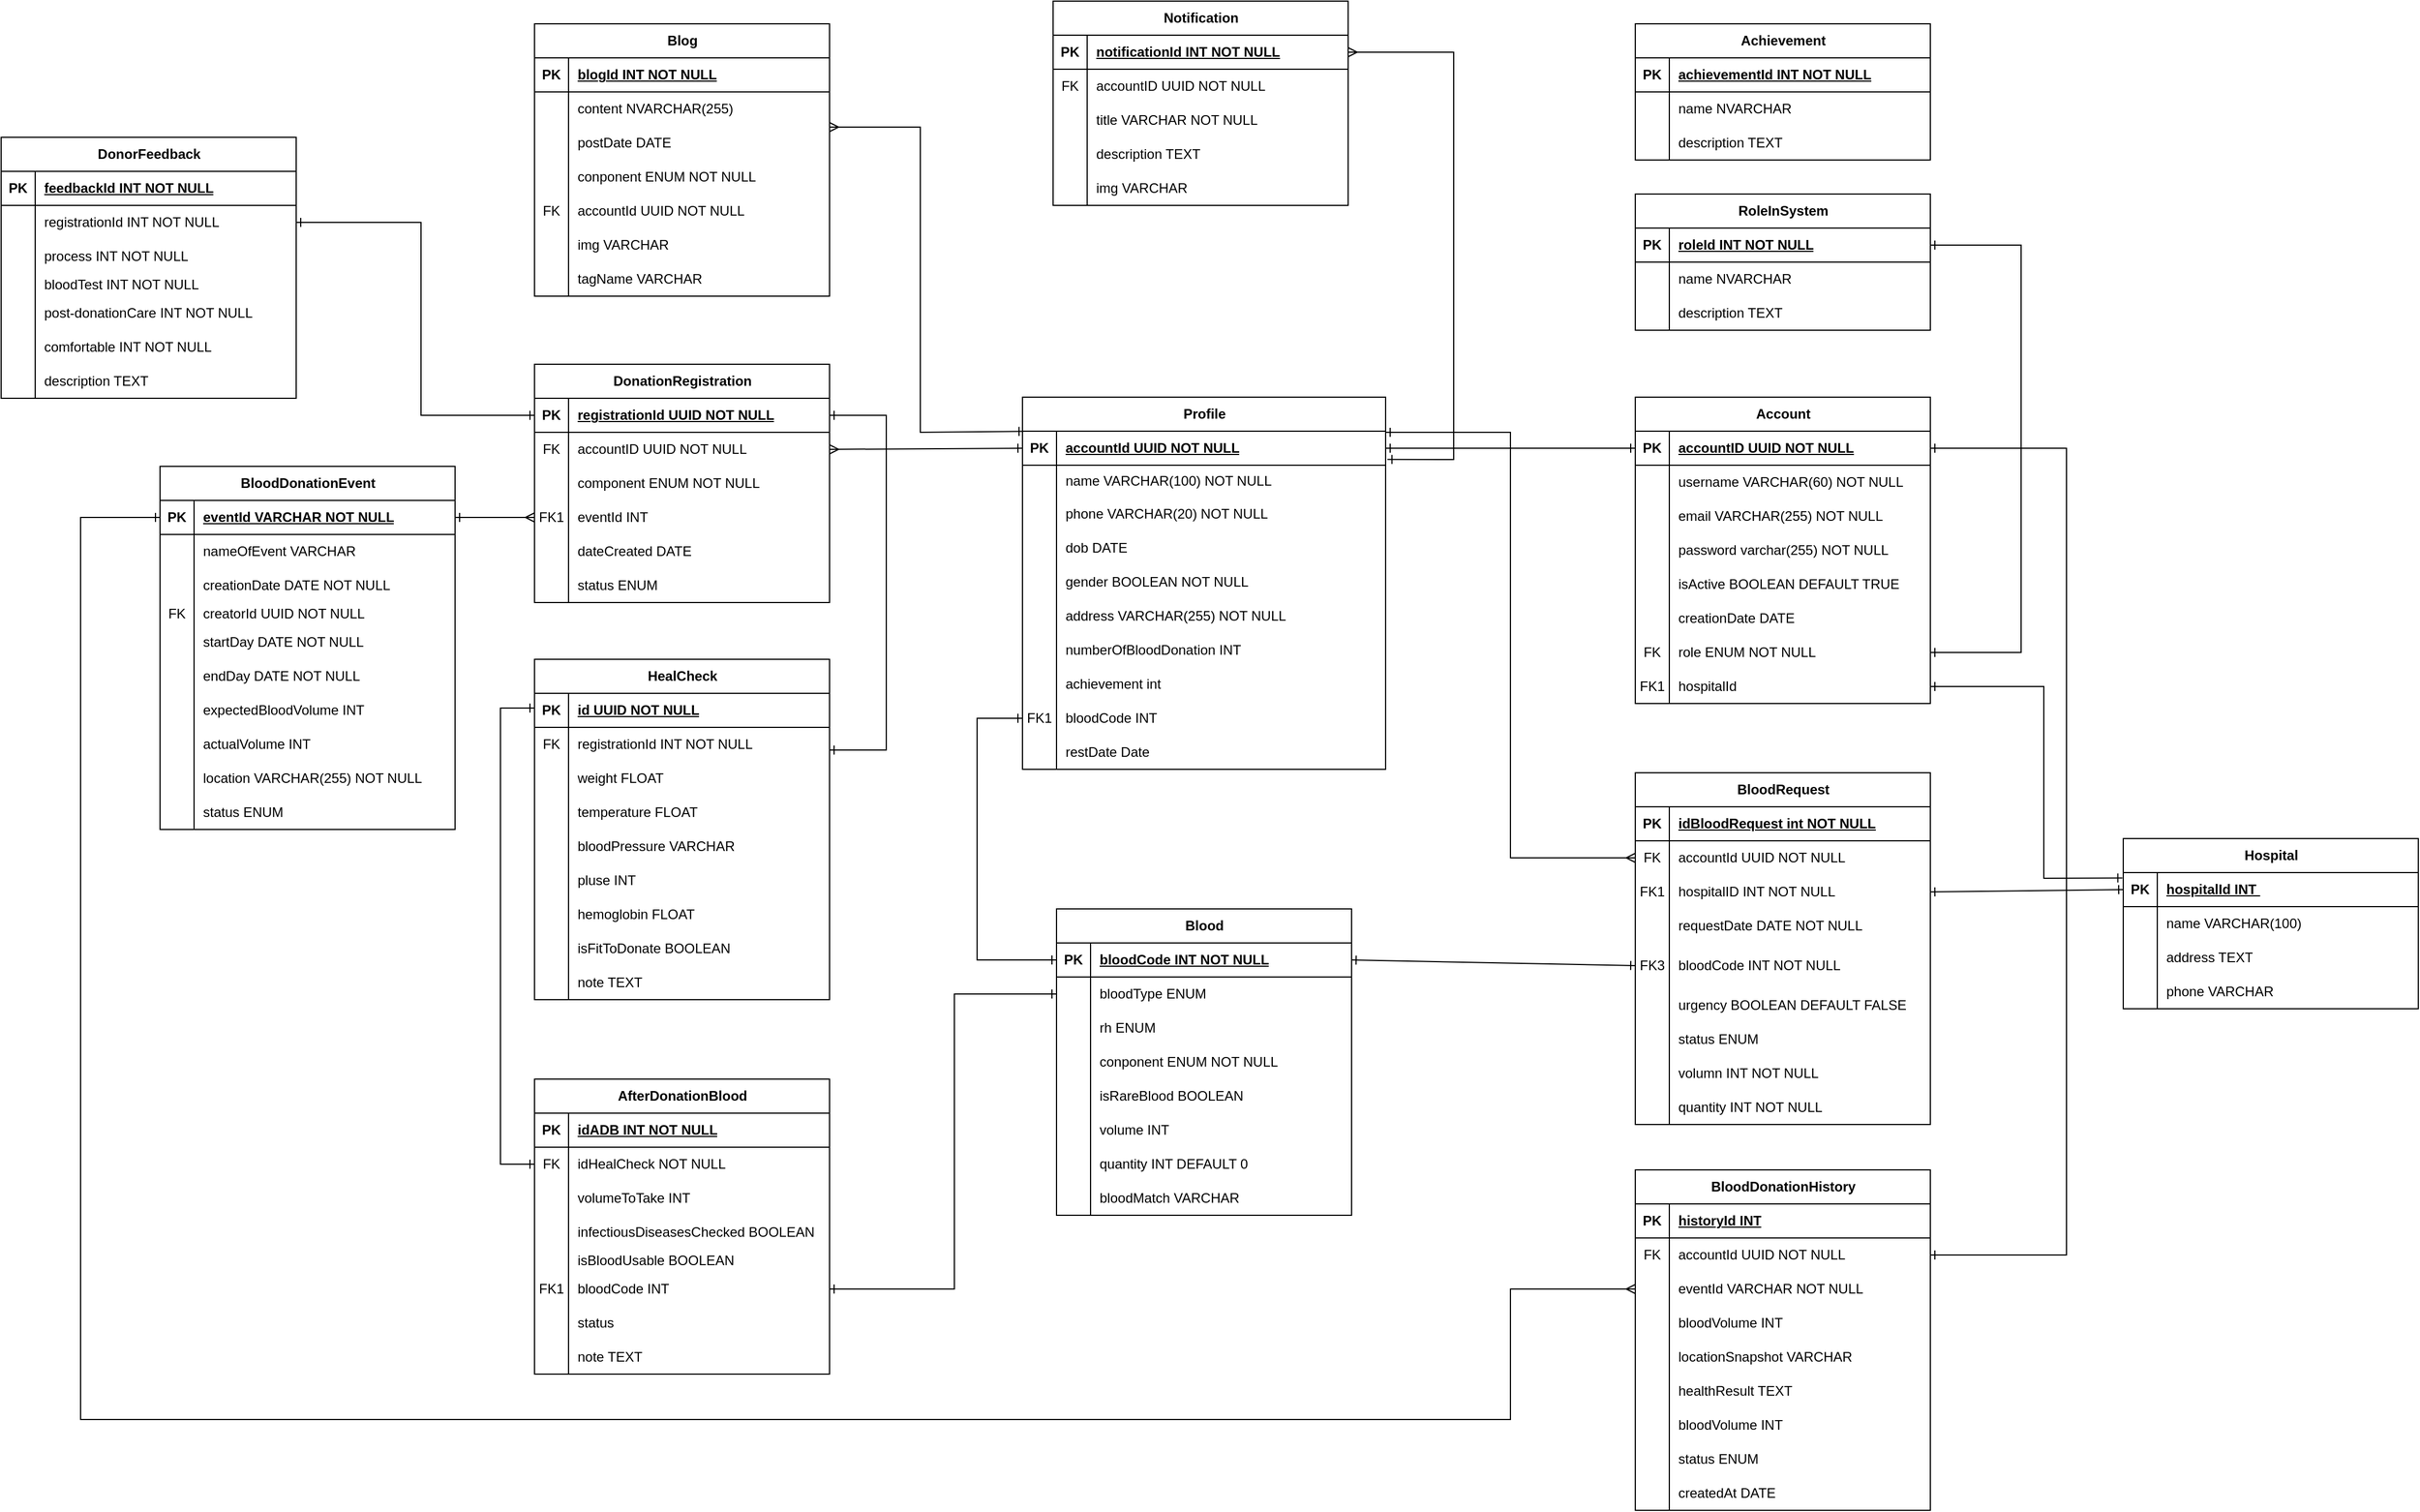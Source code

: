 <mxfile version="27.1.3">
  <diagram name="Trang-1" id="mo3RHjKAVXs8_SCcNCds">
    <mxGraphModel grid="1" page="1" gridSize="10" guides="1" tooltips="1" connect="1" arrows="1" fold="1" pageScale="1" pageWidth="827" pageHeight="1169" math="0" shadow="0">
      <root>
        <mxCell id="0" />
        <mxCell id="1" parent="0" />
        <mxCell id="Y6PvQOQFJjhmAr8uPtJg-1" value="Profile" style="shape=table;startSize=30;container=1;collapsible=1;childLayout=tableLayout;fixedRows=1;rowLines=0;fontStyle=1;align=center;resizeLast=1;html=1;" vertex="1" parent="1">
          <mxGeometry x="-440" y="-651" width="320" height="328" as="geometry" />
        </mxCell>
        <mxCell id="Y6PvQOQFJjhmAr8uPtJg-2" value="" style="shape=tableRow;horizontal=0;startSize=0;swimlaneHead=0;swimlaneBody=0;fillColor=none;collapsible=0;dropTarget=0;points=[[0,0.5],[1,0.5]];portConstraint=eastwest;top=0;left=0;right=0;bottom=1;" vertex="1" parent="Y6PvQOQFJjhmAr8uPtJg-1">
          <mxGeometry y="30" width="320" height="30" as="geometry" />
        </mxCell>
        <mxCell id="Y6PvQOQFJjhmAr8uPtJg-3" value="PK" style="shape=partialRectangle;connectable=0;fillColor=none;top=0;left=0;bottom=0;right=0;fontStyle=1;overflow=hidden;whiteSpace=wrap;html=1;" vertex="1" parent="Y6PvQOQFJjhmAr8uPtJg-2">
          <mxGeometry width="30" height="30" as="geometry">
            <mxRectangle width="30" height="30" as="alternateBounds" />
          </mxGeometry>
        </mxCell>
        <mxCell id="Y6PvQOQFJjhmAr8uPtJg-4" value="accountId UUID NOT NULL" style="shape=partialRectangle;connectable=0;fillColor=none;top=0;left=0;bottom=0;right=0;align=left;spacingLeft=6;fontStyle=5;overflow=hidden;whiteSpace=wrap;html=1;" vertex="1" parent="Y6PvQOQFJjhmAr8uPtJg-2">
          <mxGeometry x="30" width="290" height="30" as="geometry">
            <mxRectangle width="290" height="30" as="alternateBounds" />
          </mxGeometry>
        </mxCell>
        <mxCell id="Y6PvQOQFJjhmAr8uPtJg-27" style="shape=tableRow;horizontal=0;startSize=0;swimlaneHead=0;swimlaneBody=0;fillColor=none;collapsible=0;dropTarget=0;points=[[0,0.5],[1,0.5]];portConstraint=eastwest;top=0;left=0;right=0;bottom=0;" vertex="1" parent="Y6PvQOQFJjhmAr8uPtJg-1">
          <mxGeometry y="60" width="320" height="28" as="geometry" />
        </mxCell>
        <mxCell id="Y6PvQOQFJjhmAr8uPtJg-28" style="shape=partialRectangle;connectable=0;fillColor=none;top=0;left=0;bottom=0;right=0;editable=1;overflow=hidden;whiteSpace=wrap;html=1;" vertex="1" parent="Y6PvQOQFJjhmAr8uPtJg-27">
          <mxGeometry width="30" height="28" as="geometry">
            <mxRectangle width="30" height="28" as="alternateBounds" />
          </mxGeometry>
        </mxCell>
        <mxCell id="Y6PvQOQFJjhmAr8uPtJg-29" value="name VARCHAR(100) NOT NULL" style="shape=partialRectangle;connectable=0;fillColor=none;top=0;left=0;bottom=0;right=0;align=left;spacingLeft=6;overflow=hidden;whiteSpace=wrap;html=1;" vertex="1" parent="Y6PvQOQFJjhmAr8uPtJg-27">
          <mxGeometry x="30" width="290" height="28" as="geometry">
            <mxRectangle width="290" height="28" as="alternateBounds" />
          </mxGeometry>
        </mxCell>
        <mxCell id="Y6PvQOQFJjhmAr8uPtJg-30" style="shape=tableRow;horizontal=0;startSize=0;swimlaneHead=0;swimlaneBody=0;fillColor=none;collapsible=0;dropTarget=0;points=[[0,0.5],[1,0.5]];portConstraint=eastwest;top=0;left=0;right=0;bottom=0;" vertex="1" parent="Y6PvQOQFJjhmAr8uPtJg-1">
          <mxGeometry y="88" width="320" height="30" as="geometry" />
        </mxCell>
        <mxCell id="Y6PvQOQFJjhmAr8uPtJg-31" style="shape=partialRectangle;connectable=0;fillColor=none;top=0;left=0;bottom=0;right=0;editable=1;overflow=hidden;whiteSpace=wrap;html=1;" vertex="1" parent="Y6PvQOQFJjhmAr8uPtJg-30">
          <mxGeometry width="30" height="30" as="geometry">
            <mxRectangle width="30" height="30" as="alternateBounds" />
          </mxGeometry>
        </mxCell>
        <mxCell id="Y6PvQOQFJjhmAr8uPtJg-32" value="phone VARCHAR(20) NOT NULL" style="shape=partialRectangle;connectable=0;fillColor=none;top=0;left=0;bottom=0;right=0;align=left;spacingLeft=6;overflow=hidden;whiteSpace=wrap;html=1;" vertex="1" parent="Y6PvQOQFJjhmAr8uPtJg-30">
          <mxGeometry x="30" width="290" height="30" as="geometry">
            <mxRectangle width="290" height="30" as="alternateBounds" />
          </mxGeometry>
        </mxCell>
        <mxCell id="Y6PvQOQFJjhmAr8uPtJg-33" style="shape=tableRow;horizontal=0;startSize=0;swimlaneHead=0;swimlaneBody=0;fillColor=none;collapsible=0;dropTarget=0;points=[[0,0.5],[1,0.5]];portConstraint=eastwest;top=0;left=0;right=0;bottom=0;" vertex="1" parent="Y6PvQOQFJjhmAr8uPtJg-1">
          <mxGeometry y="118" width="320" height="30" as="geometry" />
        </mxCell>
        <mxCell id="Y6PvQOQFJjhmAr8uPtJg-34" style="shape=partialRectangle;connectable=0;fillColor=none;top=0;left=0;bottom=0;right=0;editable=1;overflow=hidden;whiteSpace=wrap;html=1;" vertex="1" parent="Y6PvQOQFJjhmAr8uPtJg-33">
          <mxGeometry width="30" height="30" as="geometry">
            <mxRectangle width="30" height="30" as="alternateBounds" />
          </mxGeometry>
        </mxCell>
        <mxCell id="Y6PvQOQFJjhmAr8uPtJg-35" value="dob DATE" style="shape=partialRectangle;connectable=0;fillColor=none;top=0;left=0;bottom=0;right=0;align=left;spacingLeft=6;overflow=hidden;whiteSpace=wrap;html=1;" vertex="1" parent="Y6PvQOQFJjhmAr8uPtJg-33">
          <mxGeometry x="30" width="290" height="30" as="geometry">
            <mxRectangle width="290" height="30" as="alternateBounds" />
          </mxGeometry>
        </mxCell>
        <mxCell id="Y6PvQOQFJjhmAr8uPtJg-36" style="shape=tableRow;horizontal=0;startSize=0;swimlaneHead=0;swimlaneBody=0;fillColor=none;collapsible=0;dropTarget=0;points=[[0,0.5],[1,0.5]];portConstraint=eastwest;top=0;left=0;right=0;bottom=0;" vertex="1" parent="Y6PvQOQFJjhmAr8uPtJg-1">
          <mxGeometry y="148" width="320" height="30" as="geometry" />
        </mxCell>
        <mxCell id="Y6PvQOQFJjhmAr8uPtJg-37" style="shape=partialRectangle;connectable=0;fillColor=none;top=0;left=0;bottom=0;right=0;editable=1;overflow=hidden;whiteSpace=wrap;html=1;" vertex="1" parent="Y6PvQOQFJjhmAr8uPtJg-36">
          <mxGeometry width="30" height="30" as="geometry">
            <mxRectangle width="30" height="30" as="alternateBounds" />
          </mxGeometry>
        </mxCell>
        <mxCell id="Y6PvQOQFJjhmAr8uPtJg-38" value="gender BOOLEAN NOT NULL" style="shape=partialRectangle;connectable=0;fillColor=none;top=0;left=0;bottom=0;right=0;align=left;spacingLeft=6;overflow=hidden;whiteSpace=wrap;html=1;" vertex="1" parent="Y6PvQOQFJjhmAr8uPtJg-36">
          <mxGeometry x="30" width="290" height="30" as="geometry">
            <mxRectangle width="290" height="30" as="alternateBounds" />
          </mxGeometry>
        </mxCell>
        <mxCell id="Y6PvQOQFJjhmAr8uPtJg-42" style="shape=tableRow;horizontal=0;startSize=0;swimlaneHead=0;swimlaneBody=0;fillColor=none;collapsible=0;dropTarget=0;points=[[0,0.5],[1,0.5]];portConstraint=eastwest;top=0;left=0;right=0;bottom=0;" vertex="1" parent="Y6PvQOQFJjhmAr8uPtJg-1">
          <mxGeometry y="178" width="320" height="30" as="geometry" />
        </mxCell>
        <mxCell id="Y6PvQOQFJjhmAr8uPtJg-43" style="shape=partialRectangle;connectable=0;fillColor=none;top=0;left=0;bottom=0;right=0;editable=1;overflow=hidden;whiteSpace=wrap;html=1;" vertex="1" parent="Y6PvQOQFJjhmAr8uPtJg-42">
          <mxGeometry width="30" height="30" as="geometry">
            <mxRectangle width="30" height="30" as="alternateBounds" />
          </mxGeometry>
        </mxCell>
        <mxCell id="Y6PvQOQFJjhmAr8uPtJg-44" value="address VARCHAR(255) NOT NULL" style="shape=partialRectangle;connectable=0;fillColor=none;top=0;left=0;bottom=0;right=0;align=left;spacingLeft=6;overflow=hidden;whiteSpace=wrap;html=1;" vertex="1" parent="Y6PvQOQFJjhmAr8uPtJg-42">
          <mxGeometry x="30" width="290" height="30" as="geometry">
            <mxRectangle width="290" height="30" as="alternateBounds" />
          </mxGeometry>
        </mxCell>
        <mxCell id="BbE2RE-4JJcplLfOrKkQ-60" style="shape=tableRow;horizontal=0;startSize=0;swimlaneHead=0;swimlaneBody=0;fillColor=none;collapsible=0;dropTarget=0;points=[[0,0.5],[1,0.5]];portConstraint=eastwest;top=0;left=0;right=0;bottom=0;" vertex="1" parent="Y6PvQOQFJjhmAr8uPtJg-1">
          <mxGeometry y="208" width="320" height="30" as="geometry" />
        </mxCell>
        <mxCell id="BbE2RE-4JJcplLfOrKkQ-61" style="shape=partialRectangle;connectable=0;fillColor=none;top=0;left=0;bottom=0;right=0;editable=1;overflow=hidden;whiteSpace=wrap;html=1;" vertex="1" parent="BbE2RE-4JJcplLfOrKkQ-60">
          <mxGeometry width="30" height="30" as="geometry">
            <mxRectangle width="30" height="30" as="alternateBounds" />
          </mxGeometry>
        </mxCell>
        <mxCell id="BbE2RE-4JJcplLfOrKkQ-62" value="numberOfBloodDonation INT&amp;nbsp;" style="shape=partialRectangle;connectable=0;fillColor=none;top=0;left=0;bottom=0;right=0;align=left;spacingLeft=6;overflow=hidden;whiteSpace=wrap;html=1;" vertex="1" parent="BbE2RE-4JJcplLfOrKkQ-60">
          <mxGeometry x="30" width="290" height="30" as="geometry">
            <mxRectangle width="290" height="30" as="alternateBounds" />
          </mxGeometry>
        </mxCell>
        <mxCell id="qCj7UDucqk3bZrDP2mn9-31" style="shape=tableRow;horizontal=0;startSize=0;swimlaneHead=0;swimlaneBody=0;fillColor=none;collapsible=0;dropTarget=0;points=[[0,0.5],[1,0.5]];portConstraint=eastwest;top=0;left=0;right=0;bottom=0;" vertex="1" parent="Y6PvQOQFJjhmAr8uPtJg-1">
          <mxGeometry y="238" width="320" height="30" as="geometry" />
        </mxCell>
        <mxCell id="qCj7UDucqk3bZrDP2mn9-32" style="shape=partialRectangle;connectable=0;fillColor=none;top=0;left=0;bottom=0;right=0;editable=1;overflow=hidden;whiteSpace=wrap;html=1;" vertex="1" parent="qCj7UDucqk3bZrDP2mn9-31">
          <mxGeometry width="30" height="30" as="geometry">
            <mxRectangle width="30" height="30" as="alternateBounds" />
          </mxGeometry>
        </mxCell>
        <mxCell id="qCj7UDucqk3bZrDP2mn9-33" value="achievement int&amp;nbsp;" style="shape=partialRectangle;connectable=0;fillColor=none;top=0;left=0;bottom=0;right=0;align=left;spacingLeft=6;overflow=hidden;whiteSpace=wrap;html=1;" vertex="1" parent="qCj7UDucqk3bZrDP2mn9-31">
          <mxGeometry x="30" width="290" height="30" as="geometry">
            <mxRectangle width="290" height="30" as="alternateBounds" />
          </mxGeometry>
        </mxCell>
        <mxCell id="BbE2RE-4JJcplLfOrKkQ-78" style="shape=tableRow;horizontal=0;startSize=0;swimlaneHead=0;swimlaneBody=0;fillColor=none;collapsible=0;dropTarget=0;points=[[0,0.5],[1,0.5]];portConstraint=eastwest;top=0;left=0;right=0;bottom=0;" vertex="1" parent="Y6PvQOQFJjhmAr8uPtJg-1">
          <mxGeometry y="268" width="320" height="30" as="geometry" />
        </mxCell>
        <mxCell id="BbE2RE-4JJcplLfOrKkQ-79" value="FK1" style="shape=partialRectangle;connectable=0;fillColor=none;top=0;left=0;bottom=0;right=0;editable=1;overflow=hidden;whiteSpace=wrap;html=1;" vertex="1" parent="BbE2RE-4JJcplLfOrKkQ-78">
          <mxGeometry width="30" height="30" as="geometry">
            <mxRectangle width="30" height="30" as="alternateBounds" />
          </mxGeometry>
        </mxCell>
        <mxCell id="BbE2RE-4JJcplLfOrKkQ-80" value="bloodCode INT" style="shape=partialRectangle;connectable=0;fillColor=none;top=0;left=0;bottom=0;right=0;align=left;spacingLeft=6;overflow=hidden;whiteSpace=wrap;html=1;" vertex="1" parent="BbE2RE-4JJcplLfOrKkQ-78">
          <mxGeometry x="30" width="290" height="30" as="geometry">
            <mxRectangle width="290" height="30" as="alternateBounds" />
          </mxGeometry>
        </mxCell>
        <mxCell id="qCj7UDucqk3bZrDP2mn9-25" style="shape=tableRow;horizontal=0;startSize=0;swimlaneHead=0;swimlaneBody=0;fillColor=none;collapsible=0;dropTarget=0;points=[[0,0.5],[1,0.5]];portConstraint=eastwest;top=0;left=0;right=0;bottom=0;" vertex="1" parent="Y6PvQOQFJjhmAr8uPtJg-1">
          <mxGeometry y="298" width="320" height="30" as="geometry" />
        </mxCell>
        <mxCell id="qCj7UDucqk3bZrDP2mn9-26" style="shape=partialRectangle;connectable=0;fillColor=none;top=0;left=0;bottom=0;right=0;editable=1;overflow=hidden;whiteSpace=wrap;html=1;" vertex="1" parent="qCj7UDucqk3bZrDP2mn9-25">
          <mxGeometry width="30" height="30" as="geometry">
            <mxRectangle width="30" height="30" as="alternateBounds" />
          </mxGeometry>
        </mxCell>
        <mxCell id="qCj7UDucqk3bZrDP2mn9-27" value="restDate Date" style="shape=partialRectangle;connectable=0;fillColor=none;top=0;left=0;bottom=0;right=0;align=left;spacingLeft=6;overflow=hidden;whiteSpace=wrap;html=1;" vertex="1" parent="qCj7UDucqk3bZrDP2mn9-25">
          <mxGeometry x="30" width="290" height="30" as="geometry">
            <mxRectangle width="290" height="30" as="alternateBounds" />
          </mxGeometry>
        </mxCell>
        <mxCell id="Y6PvQOQFJjhmAr8uPtJg-48" value="BloodRequest" style="shape=table;startSize=30;container=1;collapsible=1;childLayout=tableLayout;fixedRows=1;rowLines=0;fontStyle=1;align=center;resizeLast=1;html=1;" vertex="1" parent="1">
          <mxGeometry x="100" y="-320" width="260" height="310" as="geometry" />
        </mxCell>
        <mxCell id="Y6PvQOQFJjhmAr8uPtJg-49" value="" style="shape=tableRow;horizontal=0;startSize=0;swimlaneHead=0;swimlaneBody=0;fillColor=none;collapsible=0;dropTarget=0;points=[[0,0.5],[1,0.5]];portConstraint=eastwest;top=0;left=0;right=0;bottom=1;" vertex="1" parent="Y6PvQOQFJjhmAr8uPtJg-48">
          <mxGeometry y="30" width="260" height="30" as="geometry" />
        </mxCell>
        <mxCell id="Y6PvQOQFJjhmAr8uPtJg-50" value="PK" style="shape=partialRectangle;connectable=0;fillColor=none;top=0;left=0;bottom=0;right=0;fontStyle=1;overflow=hidden;whiteSpace=wrap;html=1;" vertex="1" parent="Y6PvQOQFJjhmAr8uPtJg-49">
          <mxGeometry width="30" height="30" as="geometry">
            <mxRectangle width="30" height="30" as="alternateBounds" />
          </mxGeometry>
        </mxCell>
        <mxCell id="Y6PvQOQFJjhmAr8uPtJg-51" value="idBloodRequest int NOT NULL" style="shape=partialRectangle;connectable=0;fillColor=none;top=0;left=0;bottom=0;right=0;align=left;spacingLeft=6;fontStyle=5;overflow=hidden;whiteSpace=wrap;html=1;" vertex="1" parent="Y6PvQOQFJjhmAr8uPtJg-49">
          <mxGeometry x="30" width="230" height="30" as="geometry">
            <mxRectangle width="230" height="30" as="alternateBounds" />
          </mxGeometry>
        </mxCell>
        <mxCell id="Y6PvQOQFJjhmAr8uPtJg-52" value="" style="shape=tableRow;horizontal=0;startSize=0;swimlaneHead=0;swimlaneBody=0;fillColor=none;collapsible=0;dropTarget=0;points=[[0,0.5],[1,0.5]];portConstraint=eastwest;top=0;left=0;right=0;bottom=0;" vertex="1" parent="Y6PvQOQFJjhmAr8uPtJg-48">
          <mxGeometry y="60" width="260" height="30" as="geometry" />
        </mxCell>
        <mxCell id="Y6PvQOQFJjhmAr8uPtJg-53" value="FK" style="shape=partialRectangle;connectable=0;fillColor=none;top=0;left=0;bottom=0;right=0;editable=1;overflow=hidden;whiteSpace=wrap;html=1;" vertex="1" parent="Y6PvQOQFJjhmAr8uPtJg-52">
          <mxGeometry width="30" height="30" as="geometry">
            <mxRectangle width="30" height="30" as="alternateBounds" />
          </mxGeometry>
        </mxCell>
        <mxCell id="Y6PvQOQFJjhmAr8uPtJg-54" value="accountId UUID NOT NULL" style="shape=partialRectangle;connectable=0;fillColor=none;top=0;left=0;bottom=0;right=0;align=left;spacingLeft=6;overflow=hidden;whiteSpace=wrap;html=1;" vertex="1" parent="Y6PvQOQFJjhmAr8uPtJg-52">
          <mxGeometry x="30" width="230" height="30" as="geometry">
            <mxRectangle width="230" height="30" as="alternateBounds" />
          </mxGeometry>
        </mxCell>
        <mxCell id="ejcc6TvGQVYqLx-joKli-116" style="shape=tableRow;horizontal=0;startSize=0;swimlaneHead=0;swimlaneBody=0;fillColor=none;collapsible=0;dropTarget=0;points=[[0,0.5],[1,0.5]];portConstraint=eastwest;top=0;left=0;right=0;bottom=0;" vertex="1" parent="Y6PvQOQFJjhmAr8uPtJg-48">
          <mxGeometry y="90" width="260" height="30" as="geometry" />
        </mxCell>
        <mxCell id="ejcc6TvGQVYqLx-joKli-117" value="FK1" style="shape=partialRectangle;connectable=0;fillColor=none;top=0;left=0;bottom=0;right=0;editable=1;overflow=hidden;whiteSpace=wrap;html=1;" vertex="1" parent="ejcc6TvGQVYqLx-joKli-116">
          <mxGeometry width="30" height="30" as="geometry">
            <mxRectangle width="30" height="30" as="alternateBounds" />
          </mxGeometry>
        </mxCell>
        <mxCell id="ejcc6TvGQVYqLx-joKli-118" value="hospitalID INT NOT NULL" style="shape=partialRectangle;connectable=0;fillColor=none;top=0;left=0;bottom=0;right=0;align=left;spacingLeft=6;overflow=hidden;whiteSpace=wrap;html=1;" vertex="1" parent="ejcc6TvGQVYqLx-joKli-116">
          <mxGeometry x="30" width="230" height="30" as="geometry">
            <mxRectangle width="230" height="30" as="alternateBounds" />
          </mxGeometry>
        </mxCell>
        <mxCell id="Y6PvQOQFJjhmAr8uPtJg-55" value="" style="shape=tableRow;horizontal=0;startSize=0;swimlaneHead=0;swimlaneBody=0;fillColor=none;collapsible=0;dropTarget=0;points=[[0,0.5],[1,0.5]];portConstraint=eastwest;top=0;left=0;right=0;bottom=0;" vertex="1" parent="Y6PvQOQFJjhmAr8uPtJg-48">
          <mxGeometry y="120" width="260" height="30" as="geometry" />
        </mxCell>
        <mxCell id="Y6PvQOQFJjhmAr8uPtJg-56" value="" style="shape=partialRectangle;connectable=0;fillColor=none;top=0;left=0;bottom=0;right=0;editable=1;overflow=hidden;whiteSpace=wrap;html=1;" vertex="1" parent="Y6PvQOQFJjhmAr8uPtJg-55">
          <mxGeometry width="30" height="30" as="geometry">
            <mxRectangle width="30" height="30" as="alternateBounds" />
          </mxGeometry>
        </mxCell>
        <mxCell id="Y6PvQOQFJjhmAr8uPtJg-57" value="requestDate DATE NOT NULL" style="shape=partialRectangle;connectable=0;fillColor=none;top=0;left=0;bottom=0;right=0;align=left;spacingLeft=6;overflow=hidden;whiteSpace=wrap;html=1;" vertex="1" parent="Y6PvQOQFJjhmAr8uPtJg-55">
          <mxGeometry x="30" width="230" height="30" as="geometry">
            <mxRectangle width="230" height="30" as="alternateBounds" />
          </mxGeometry>
        </mxCell>
        <mxCell id="Y6PvQOQFJjhmAr8uPtJg-61" style="shape=tableRow;horizontal=0;startSize=0;swimlaneHead=0;swimlaneBody=0;fillColor=none;collapsible=0;dropTarget=0;points=[[0,0.5],[1,0.5]];portConstraint=eastwest;top=0;left=0;right=0;bottom=0;" vertex="1" parent="Y6PvQOQFJjhmAr8uPtJg-48">
          <mxGeometry y="150" width="260" height="40" as="geometry" />
        </mxCell>
        <mxCell id="Y6PvQOQFJjhmAr8uPtJg-62" value="FK3" style="shape=partialRectangle;connectable=0;fillColor=none;top=0;left=0;bottom=0;right=0;editable=1;overflow=hidden;whiteSpace=wrap;html=1;" vertex="1" parent="Y6PvQOQFJjhmAr8uPtJg-61">
          <mxGeometry width="30" height="40" as="geometry">
            <mxRectangle width="30" height="40" as="alternateBounds" />
          </mxGeometry>
        </mxCell>
        <mxCell id="Y6PvQOQFJjhmAr8uPtJg-63" value="bloodCode INT NOT NULL" style="shape=partialRectangle;connectable=0;fillColor=none;top=0;left=0;bottom=0;right=0;align=left;spacingLeft=6;overflow=hidden;whiteSpace=wrap;html=1;" vertex="1" parent="Y6PvQOQFJjhmAr8uPtJg-61">
          <mxGeometry x="30" width="230" height="40" as="geometry">
            <mxRectangle width="230" height="40" as="alternateBounds" />
          </mxGeometry>
        </mxCell>
        <mxCell id="Y6PvQOQFJjhmAr8uPtJg-64" style="shape=tableRow;horizontal=0;startSize=0;swimlaneHead=0;swimlaneBody=0;fillColor=none;collapsible=0;dropTarget=0;points=[[0,0.5],[1,0.5]];portConstraint=eastwest;top=0;left=0;right=0;bottom=0;" vertex="1" parent="Y6PvQOQFJjhmAr8uPtJg-48">
          <mxGeometry y="190" width="260" height="30" as="geometry" />
        </mxCell>
        <mxCell id="Y6PvQOQFJjhmAr8uPtJg-65" style="shape=partialRectangle;connectable=0;fillColor=none;top=0;left=0;bottom=0;right=0;editable=1;overflow=hidden;whiteSpace=wrap;html=1;" vertex="1" parent="Y6PvQOQFJjhmAr8uPtJg-64">
          <mxGeometry width="30" height="30" as="geometry">
            <mxRectangle width="30" height="30" as="alternateBounds" />
          </mxGeometry>
        </mxCell>
        <mxCell id="Y6PvQOQFJjhmAr8uPtJg-66" value="urgency BOOLEAN DEFAULT FALSE" style="shape=partialRectangle;connectable=0;fillColor=none;top=0;left=0;bottom=0;right=0;align=left;spacingLeft=6;overflow=hidden;whiteSpace=wrap;html=1;" vertex="1" parent="Y6PvQOQFJjhmAr8uPtJg-64">
          <mxGeometry x="30" width="230" height="30" as="geometry">
            <mxRectangle width="230" height="30" as="alternateBounds" />
          </mxGeometry>
        </mxCell>
        <mxCell id="ejcc6TvGQVYqLx-joKli-107" style="shape=tableRow;horizontal=0;startSize=0;swimlaneHead=0;swimlaneBody=0;fillColor=none;collapsible=0;dropTarget=0;points=[[0,0.5],[1,0.5]];portConstraint=eastwest;top=0;left=0;right=0;bottom=0;" vertex="1" parent="Y6PvQOQFJjhmAr8uPtJg-48">
          <mxGeometry y="220" width="260" height="30" as="geometry" />
        </mxCell>
        <mxCell id="ejcc6TvGQVYqLx-joKli-108" style="shape=partialRectangle;connectable=0;fillColor=none;top=0;left=0;bottom=0;right=0;editable=1;overflow=hidden;whiteSpace=wrap;html=1;" vertex="1" parent="ejcc6TvGQVYqLx-joKli-107">
          <mxGeometry width="30" height="30" as="geometry">
            <mxRectangle width="30" height="30" as="alternateBounds" />
          </mxGeometry>
        </mxCell>
        <mxCell id="ejcc6TvGQVYqLx-joKli-109" value="status ENUM" style="shape=partialRectangle;connectable=0;fillColor=none;top=0;left=0;bottom=0;right=0;align=left;spacingLeft=6;overflow=hidden;whiteSpace=wrap;html=1;" vertex="1" parent="ejcc6TvGQVYqLx-joKli-107">
          <mxGeometry x="30" width="230" height="30" as="geometry">
            <mxRectangle width="230" height="30" as="alternateBounds" />
          </mxGeometry>
        </mxCell>
        <mxCell id="ejcc6TvGQVYqLx-joKli-110" style="shape=tableRow;horizontal=0;startSize=0;swimlaneHead=0;swimlaneBody=0;fillColor=none;collapsible=0;dropTarget=0;points=[[0,0.5],[1,0.5]];portConstraint=eastwest;top=0;left=0;right=0;bottom=0;" vertex="1" parent="Y6PvQOQFJjhmAr8uPtJg-48">
          <mxGeometry y="250" width="260" height="30" as="geometry" />
        </mxCell>
        <mxCell id="ejcc6TvGQVYqLx-joKli-111" style="shape=partialRectangle;connectable=0;fillColor=none;top=0;left=0;bottom=0;right=0;editable=1;overflow=hidden;whiteSpace=wrap;html=1;" vertex="1" parent="ejcc6TvGQVYqLx-joKli-110">
          <mxGeometry width="30" height="30" as="geometry">
            <mxRectangle width="30" height="30" as="alternateBounds" />
          </mxGeometry>
        </mxCell>
        <mxCell id="ejcc6TvGQVYqLx-joKli-112" value="volumn INT NOT NULL" style="shape=partialRectangle;connectable=0;fillColor=none;top=0;left=0;bottom=0;right=0;align=left;spacingLeft=6;overflow=hidden;whiteSpace=wrap;html=1;" vertex="1" parent="ejcc6TvGQVYqLx-joKli-110">
          <mxGeometry x="30" width="230" height="30" as="geometry">
            <mxRectangle width="230" height="30" as="alternateBounds" />
          </mxGeometry>
        </mxCell>
        <mxCell id="26wP3IJb9WgjGSfhCfVh-20" style="shape=tableRow;horizontal=0;startSize=0;swimlaneHead=0;swimlaneBody=0;fillColor=none;collapsible=0;dropTarget=0;points=[[0,0.5],[1,0.5]];portConstraint=eastwest;top=0;left=0;right=0;bottom=0;" vertex="1" parent="Y6PvQOQFJjhmAr8uPtJg-48">
          <mxGeometry y="280" width="260" height="30" as="geometry" />
        </mxCell>
        <mxCell id="26wP3IJb9WgjGSfhCfVh-21" style="shape=partialRectangle;connectable=0;fillColor=none;top=0;left=0;bottom=0;right=0;editable=1;overflow=hidden;whiteSpace=wrap;html=1;" vertex="1" parent="26wP3IJb9WgjGSfhCfVh-20">
          <mxGeometry width="30" height="30" as="geometry">
            <mxRectangle width="30" height="30" as="alternateBounds" />
          </mxGeometry>
        </mxCell>
        <mxCell id="26wP3IJb9WgjGSfhCfVh-22" value="quantity INT NOT NULL" style="shape=partialRectangle;connectable=0;fillColor=none;top=0;left=0;bottom=0;right=0;align=left;spacingLeft=6;overflow=hidden;whiteSpace=wrap;html=1;" vertex="1" parent="26wP3IJb9WgjGSfhCfVh-20">
          <mxGeometry x="30" width="230" height="30" as="geometry">
            <mxRectangle width="230" height="30" as="alternateBounds" />
          </mxGeometry>
        </mxCell>
        <mxCell id="KUYw6pqF5-_szJzmsIHX-2" value="DonationRegistration" style="shape=table;startSize=30;container=1;collapsible=1;childLayout=tableLayout;fixedRows=1;rowLines=0;fontStyle=1;align=center;resizeLast=1;html=1;" vertex="1" parent="1">
          <mxGeometry x="-870" y="-680" width="260" height="210" as="geometry" />
        </mxCell>
        <mxCell id="KUYw6pqF5-_szJzmsIHX-3" value="" style="shape=tableRow;horizontal=0;startSize=0;swimlaneHead=0;swimlaneBody=0;fillColor=none;collapsible=0;dropTarget=0;points=[[0,0.5],[1,0.5]];portConstraint=eastwest;top=0;left=0;right=0;bottom=1;" vertex="1" parent="KUYw6pqF5-_szJzmsIHX-2">
          <mxGeometry y="30" width="260" height="30" as="geometry" />
        </mxCell>
        <mxCell id="KUYw6pqF5-_szJzmsIHX-4" value="PK" style="shape=partialRectangle;connectable=0;fillColor=none;top=0;left=0;bottom=0;right=0;fontStyle=1;overflow=hidden;whiteSpace=wrap;html=1;" vertex="1" parent="KUYw6pqF5-_szJzmsIHX-3">
          <mxGeometry width="30" height="30" as="geometry">
            <mxRectangle width="30" height="30" as="alternateBounds" />
          </mxGeometry>
        </mxCell>
        <mxCell id="KUYw6pqF5-_szJzmsIHX-5" value="registrationId UUID NOT NULL" style="shape=partialRectangle;connectable=0;fillColor=none;top=0;left=0;bottom=0;right=0;align=left;spacingLeft=6;fontStyle=5;overflow=hidden;whiteSpace=wrap;html=1;" vertex="1" parent="KUYw6pqF5-_szJzmsIHX-3">
          <mxGeometry x="30" width="230" height="30" as="geometry">
            <mxRectangle width="230" height="30" as="alternateBounds" />
          </mxGeometry>
        </mxCell>
        <mxCell id="KUYw6pqF5-_szJzmsIHX-6" value="" style="shape=tableRow;horizontal=0;startSize=0;swimlaneHead=0;swimlaneBody=0;fillColor=none;collapsible=0;dropTarget=0;points=[[0,0.5],[1,0.5]];portConstraint=eastwest;top=0;left=0;right=0;bottom=0;" vertex="1" parent="KUYw6pqF5-_szJzmsIHX-2">
          <mxGeometry y="60" width="260" height="30" as="geometry" />
        </mxCell>
        <mxCell id="KUYw6pqF5-_szJzmsIHX-7" value="FK" style="shape=partialRectangle;connectable=0;fillColor=none;top=0;left=0;bottom=0;right=0;editable=1;overflow=hidden;whiteSpace=wrap;html=1;" vertex="1" parent="KUYw6pqF5-_szJzmsIHX-6">
          <mxGeometry width="30" height="30" as="geometry">
            <mxRectangle width="30" height="30" as="alternateBounds" />
          </mxGeometry>
        </mxCell>
        <mxCell id="KUYw6pqF5-_szJzmsIHX-8" value="accountID UUID NOT NULL" style="shape=partialRectangle;connectable=0;fillColor=none;top=0;left=0;bottom=0;right=0;align=left;spacingLeft=6;overflow=hidden;whiteSpace=wrap;html=1;" vertex="1" parent="KUYw6pqF5-_szJzmsIHX-6">
          <mxGeometry x="30" width="230" height="30" as="geometry">
            <mxRectangle width="230" height="30" as="alternateBounds" />
          </mxGeometry>
        </mxCell>
        <mxCell id="KUYw6pqF5-_szJzmsIHX-15" style="shape=tableRow;horizontal=0;startSize=0;swimlaneHead=0;swimlaneBody=0;fillColor=none;collapsible=0;dropTarget=0;points=[[0,0.5],[1,0.5]];portConstraint=eastwest;top=0;left=0;right=0;bottom=0;" vertex="1" parent="KUYw6pqF5-_szJzmsIHX-2">
          <mxGeometry y="90" width="260" height="30" as="geometry" />
        </mxCell>
        <mxCell id="KUYw6pqF5-_szJzmsIHX-16" style="shape=partialRectangle;connectable=0;fillColor=none;top=0;left=0;bottom=0;right=0;editable=1;overflow=hidden;whiteSpace=wrap;html=1;" vertex="1" parent="KUYw6pqF5-_szJzmsIHX-15">
          <mxGeometry width="30" height="30" as="geometry">
            <mxRectangle width="30" height="30" as="alternateBounds" />
          </mxGeometry>
        </mxCell>
        <mxCell id="KUYw6pqF5-_szJzmsIHX-17" value="component ENUM NOT NULL" style="shape=partialRectangle;connectable=0;fillColor=none;top=0;left=0;bottom=0;right=0;align=left;spacingLeft=6;overflow=hidden;whiteSpace=wrap;html=1;" vertex="1" parent="KUYw6pqF5-_szJzmsIHX-15">
          <mxGeometry x="30" width="230" height="30" as="geometry">
            <mxRectangle width="230" height="30" as="alternateBounds" />
          </mxGeometry>
        </mxCell>
        <mxCell id="KUYw6pqF5-_szJzmsIHX-9" style="shape=tableRow;horizontal=0;startSize=0;swimlaneHead=0;swimlaneBody=0;fillColor=none;collapsible=0;dropTarget=0;points=[[0,0.5],[1,0.5]];portConstraint=eastwest;top=0;left=0;right=0;bottom=0;" vertex="1" parent="KUYw6pqF5-_szJzmsIHX-2">
          <mxGeometry y="120" width="260" height="30" as="geometry" />
        </mxCell>
        <mxCell id="KUYw6pqF5-_szJzmsIHX-10" value="FK1" style="shape=partialRectangle;connectable=0;fillColor=none;top=0;left=0;bottom=0;right=0;editable=1;overflow=hidden;whiteSpace=wrap;html=1;" vertex="1" parent="KUYw6pqF5-_szJzmsIHX-9">
          <mxGeometry width="30" height="30" as="geometry">
            <mxRectangle width="30" height="30" as="alternateBounds" />
          </mxGeometry>
        </mxCell>
        <mxCell id="KUYw6pqF5-_szJzmsIHX-11" value="eventId INT&amp;nbsp;" style="shape=partialRectangle;connectable=0;fillColor=none;top=0;left=0;bottom=0;right=0;align=left;spacingLeft=6;overflow=hidden;whiteSpace=wrap;html=1;" vertex="1" parent="KUYw6pqF5-_szJzmsIHX-9">
          <mxGeometry x="30" width="230" height="30" as="geometry">
            <mxRectangle width="230" height="30" as="alternateBounds" />
          </mxGeometry>
        </mxCell>
        <mxCell id="KUYw6pqF5-_szJzmsIHX-25" style="shape=tableRow;horizontal=0;startSize=0;swimlaneHead=0;swimlaneBody=0;fillColor=none;collapsible=0;dropTarget=0;points=[[0,0.5],[1,0.5]];portConstraint=eastwest;top=0;left=0;right=0;bottom=0;" vertex="1" parent="KUYw6pqF5-_szJzmsIHX-2">
          <mxGeometry y="150" width="260" height="30" as="geometry" />
        </mxCell>
        <mxCell id="KUYw6pqF5-_szJzmsIHX-26" style="shape=partialRectangle;connectable=0;fillColor=none;top=0;left=0;bottom=0;right=0;editable=1;overflow=hidden;whiteSpace=wrap;html=1;" vertex="1" parent="KUYw6pqF5-_szJzmsIHX-25">
          <mxGeometry width="30" height="30" as="geometry">
            <mxRectangle width="30" height="30" as="alternateBounds" />
          </mxGeometry>
        </mxCell>
        <mxCell id="KUYw6pqF5-_szJzmsIHX-27" value="dateCreated DATE" style="shape=partialRectangle;connectable=0;fillColor=none;top=0;left=0;bottom=0;right=0;align=left;spacingLeft=6;overflow=hidden;whiteSpace=wrap;html=1;" vertex="1" parent="KUYw6pqF5-_szJzmsIHX-25">
          <mxGeometry x="30" width="230" height="30" as="geometry">
            <mxRectangle width="230" height="30" as="alternateBounds" />
          </mxGeometry>
        </mxCell>
        <mxCell id="RFPSiZbf0imRWpDBmk-b-28" style="shape=tableRow;horizontal=0;startSize=0;swimlaneHead=0;swimlaneBody=0;fillColor=none;collapsible=0;dropTarget=0;points=[[0,0.5],[1,0.5]];portConstraint=eastwest;top=0;left=0;right=0;bottom=0;" vertex="1" parent="KUYw6pqF5-_szJzmsIHX-2">
          <mxGeometry y="180" width="260" height="30" as="geometry" />
        </mxCell>
        <mxCell id="RFPSiZbf0imRWpDBmk-b-29" style="shape=partialRectangle;connectable=0;fillColor=none;top=0;left=0;bottom=0;right=0;editable=1;overflow=hidden;whiteSpace=wrap;html=1;" vertex="1" parent="RFPSiZbf0imRWpDBmk-b-28">
          <mxGeometry width="30" height="30" as="geometry">
            <mxRectangle width="30" height="30" as="alternateBounds" />
          </mxGeometry>
        </mxCell>
        <mxCell id="RFPSiZbf0imRWpDBmk-b-30" value="status ENUM" style="shape=partialRectangle;connectable=0;fillColor=none;top=0;left=0;bottom=0;right=0;align=left;spacingLeft=6;overflow=hidden;whiteSpace=wrap;html=1;" vertex="1" parent="RFPSiZbf0imRWpDBmk-b-28">
          <mxGeometry x="30" width="230" height="30" as="geometry">
            <mxRectangle width="230" height="30" as="alternateBounds" />
          </mxGeometry>
        </mxCell>
        <mxCell id="KUYw6pqF5-_szJzmsIHX-31" value="Blood" style="shape=table;startSize=30;container=1;collapsible=1;childLayout=tableLayout;fixedRows=1;rowLines=0;fontStyle=1;align=center;resizeLast=1;html=1;" vertex="1" parent="1">
          <mxGeometry x="-410" y="-200" width="260" height="270" as="geometry" />
        </mxCell>
        <mxCell id="KUYw6pqF5-_szJzmsIHX-32" value="" style="shape=tableRow;horizontal=0;startSize=0;swimlaneHead=0;swimlaneBody=0;fillColor=none;collapsible=0;dropTarget=0;points=[[0,0.5],[1,0.5]];portConstraint=eastwest;top=0;left=0;right=0;bottom=1;" vertex="1" parent="KUYw6pqF5-_szJzmsIHX-31">
          <mxGeometry y="30" width="260" height="30" as="geometry" />
        </mxCell>
        <mxCell id="KUYw6pqF5-_szJzmsIHX-33" value="PK" style="shape=partialRectangle;connectable=0;fillColor=none;top=0;left=0;bottom=0;right=0;fontStyle=1;overflow=hidden;whiteSpace=wrap;html=1;" vertex="1" parent="KUYw6pqF5-_szJzmsIHX-32">
          <mxGeometry width="30" height="30" as="geometry">
            <mxRectangle width="30" height="30" as="alternateBounds" />
          </mxGeometry>
        </mxCell>
        <mxCell id="KUYw6pqF5-_szJzmsIHX-34" value="bloodCode INT NOT NULL" style="shape=partialRectangle;connectable=0;fillColor=none;top=0;left=0;bottom=0;right=0;align=left;spacingLeft=6;fontStyle=5;overflow=hidden;whiteSpace=wrap;html=1;" vertex="1" parent="KUYw6pqF5-_szJzmsIHX-32">
          <mxGeometry x="30" width="230" height="30" as="geometry">
            <mxRectangle width="230" height="30" as="alternateBounds" />
          </mxGeometry>
        </mxCell>
        <mxCell id="KUYw6pqF5-_szJzmsIHX-35" value="" style="shape=tableRow;horizontal=0;startSize=0;swimlaneHead=0;swimlaneBody=0;fillColor=none;collapsible=0;dropTarget=0;points=[[0,0.5],[1,0.5]];portConstraint=eastwest;top=0;left=0;right=0;bottom=0;" vertex="1" parent="KUYw6pqF5-_szJzmsIHX-31">
          <mxGeometry y="60" width="260" height="30" as="geometry" />
        </mxCell>
        <mxCell id="KUYw6pqF5-_szJzmsIHX-36" value="" style="shape=partialRectangle;connectable=0;fillColor=none;top=0;left=0;bottom=0;right=0;editable=1;overflow=hidden;whiteSpace=wrap;html=1;" vertex="1" parent="KUYw6pqF5-_szJzmsIHX-35">
          <mxGeometry width="30" height="30" as="geometry">
            <mxRectangle width="30" height="30" as="alternateBounds" />
          </mxGeometry>
        </mxCell>
        <mxCell id="KUYw6pqF5-_szJzmsIHX-37" value="bloodType ENUM&amp;nbsp;" style="shape=partialRectangle;connectable=0;fillColor=none;top=0;left=0;bottom=0;right=0;align=left;spacingLeft=6;overflow=hidden;whiteSpace=wrap;html=1;" vertex="1" parent="KUYw6pqF5-_szJzmsIHX-35">
          <mxGeometry x="30" width="230" height="30" as="geometry">
            <mxRectangle width="230" height="30" as="alternateBounds" />
          </mxGeometry>
        </mxCell>
        <mxCell id="KUYw6pqF5-_szJzmsIHX-38" style="shape=tableRow;horizontal=0;startSize=0;swimlaneHead=0;swimlaneBody=0;fillColor=none;collapsible=0;dropTarget=0;points=[[0,0.5],[1,0.5]];portConstraint=eastwest;top=0;left=0;right=0;bottom=0;" vertex="1" parent="KUYw6pqF5-_szJzmsIHX-31">
          <mxGeometry y="90" width="260" height="30" as="geometry" />
        </mxCell>
        <mxCell id="KUYw6pqF5-_szJzmsIHX-39" style="shape=partialRectangle;connectable=0;fillColor=none;top=0;left=0;bottom=0;right=0;editable=1;overflow=hidden;whiteSpace=wrap;html=1;" vertex="1" parent="KUYw6pqF5-_szJzmsIHX-38">
          <mxGeometry width="30" height="30" as="geometry">
            <mxRectangle width="30" height="30" as="alternateBounds" />
          </mxGeometry>
        </mxCell>
        <mxCell id="KUYw6pqF5-_szJzmsIHX-40" value="rh ENUM&amp;nbsp;" style="shape=partialRectangle;connectable=0;fillColor=none;top=0;left=0;bottom=0;right=0;align=left;spacingLeft=6;overflow=hidden;whiteSpace=wrap;html=1;" vertex="1" parent="KUYw6pqF5-_szJzmsIHX-38">
          <mxGeometry x="30" width="230" height="30" as="geometry">
            <mxRectangle width="230" height="30" as="alternateBounds" />
          </mxGeometry>
        </mxCell>
        <mxCell id="ASGu5Sc-la364pMeKTuz-7" style="shape=tableRow;horizontal=0;startSize=0;swimlaneHead=0;swimlaneBody=0;fillColor=none;collapsible=0;dropTarget=0;points=[[0,0.5],[1,0.5]];portConstraint=eastwest;top=0;left=0;right=0;bottom=0;" vertex="1" parent="KUYw6pqF5-_szJzmsIHX-31">
          <mxGeometry y="120" width="260" height="30" as="geometry" />
        </mxCell>
        <mxCell id="ASGu5Sc-la364pMeKTuz-8" style="shape=partialRectangle;connectable=0;fillColor=none;top=0;left=0;bottom=0;right=0;editable=1;overflow=hidden;whiteSpace=wrap;html=1;" vertex="1" parent="ASGu5Sc-la364pMeKTuz-7">
          <mxGeometry width="30" height="30" as="geometry">
            <mxRectangle width="30" height="30" as="alternateBounds" />
          </mxGeometry>
        </mxCell>
        <mxCell id="ASGu5Sc-la364pMeKTuz-9" value="conponent ENUM NOT NULL" style="shape=partialRectangle;connectable=0;fillColor=none;top=0;left=0;bottom=0;right=0;align=left;spacingLeft=6;overflow=hidden;whiteSpace=wrap;html=1;" vertex="1" parent="ASGu5Sc-la364pMeKTuz-7">
          <mxGeometry x="30" width="230" height="30" as="geometry">
            <mxRectangle width="230" height="30" as="alternateBounds" />
          </mxGeometry>
        </mxCell>
        <mxCell id="BbE2RE-4JJcplLfOrKkQ-75" style="shape=tableRow;horizontal=0;startSize=0;swimlaneHead=0;swimlaneBody=0;fillColor=none;collapsible=0;dropTarget=0;points=[[0,0.5],[1,0.5]];portConstraint=eastwest;top=0;left=0;right=0;bottom=0;" vertex="1" parent="KUYw6pqF5-_szJzmsIHX-31">
          <mxGeometry y="150" width="260" height="30" as="geometry" />
        </mxCell>
        <mxCell id="BbE2RE-4JJcplLfOrKkQ-76" style="shape=partialRectangle;connectable=0;fillColor=none;top=0;left=0;bottom=0;right=0;editable=1;overflow=hidden;whiteSpace=wrap;html=1;" vertex="1" parent="BbE2RE-4JJcplLfOrKkQ-75">
          <mxGeometry width="30" height="30" as="geometry">
            <mxRectangle width="30" height="30" as="alternateBounds" />
          </mxGeometry>
        </mxCell>
        <mxCell id="BbE2RE-4JJcplLfOrKkQ-77" value="isRareBlood BOOLEAN&amp;nbsp;" style="shape=partialRectangle;connectable=0;fillColor=none;top=0;left=0;bottom=0;right=0;align=left;spacingLeft=6;overflow=hidden;whiteSpace=wrap;html=1;" vertex="1" parent="BbE2RE-4JJcplLfOrKkQ-75">
          <mxGeometry x="30" width="230" height="30" as="geometry">
            <mxRectangle width="230" height="30" as="alternateBounds" />
          </mxGeometry>
        </mxCell>
        <mxCell id="qCj7UDucqk3bZrDP2mn9-28" style="shape=tableRow;horizontal=0;startSize=0;swimlaneHead=0;swimlaneBody=0;fillColor=none;collapsible=0;dropTarget=0;points=[[0,0.5],[1,0.5]];portConstraint=eastwest;top=0;left=0;right=0;bottom=0;" vertex="1" parent="KUYw6pqF5-_szJzmsIHX-31">
          <mxGeometry y="180" width="260" height="30" as="geometry" />
        </mxCell>
        <mxCell id="qCj7UDucqk3bZrDP2mn9-29" style="shape=partialRectangle;connectable=0;fillColor=none;top=0;left=0;bottom=0;right=0;editable=1;overflow=hidden;whiteSpace=wrap;html=1;" vertex="1" parent="qCj7UDucqk3bZrDP2mn9-28">
          <mxGeometry width="30" height="30" as="geometry">
            <mxRectangle width="30" height="30" as="alternateBounds" />
          </mxGeometry>
        </mxCell>
        <mxCell id="qCj7UDucqk3bZrDP2mn9-30" value="volume INT" style="shape=partialRectangle;connectable=0;fillColor=none;top=0;left=0;bottom=0;right=0;align=left;spacingLeft=6;overflow=hidden;whiteSpace=wrap;html=1;" vertex="1" parent="qCj7UDucqk3bZrDP2mn9-28">
          <mxGeometry x="30" width="230" height="30" as="geometry">
            <mxRectangle width="230" height="30" as="alternateBounds" />
          </mxGeometry>
        </mxCell>
        <mxCell id="ejcc6TvGQVYqLx-joKli-4" style="shape=tableRow;horizontal=0;startSize=0;swimlaneHead=0;swimlaneBody=0;fillColor=none;collapsible=0;dropTarget=0;points=[[0,0.5],[1,0.5]];portConstraint=eastwest;top=0;left=0;right=0;bottom=0;" vertex="1" parent="KUYw6pqF5-_szJzmsIHX-31">
          <mxGeometry y="210" width="260" height="30" as="geometry" />
        </mxCell>
        <mxCell id="ejcc6TvGQVYqLx-joKli-5" style="shape=partialRectangle;connectable=0;fillColor=none;top=0;left=0;bottom=0;right=0;editable=1;overflow=hidden;whiteSpace=wrap;html=1;" vertex="1" parent="ejcc6TvGQVYqLx-joKli-4">
          <mxGeometry width="30" height="30" as="geometry">
            <mxRectangle width="30" height="30" as="alternateBounds" />
          </mxGeometry>
        </mxCell>
        <mxCell id="ejcc6TvGQVYqLx-joKli-6" value="quantity INT DEFAULT 0" style="shape=partialRectangle;connectable=0;fillColor=none;top=0;left=0;bottom=0;right=0;align=left;spacingLeft=6;overflow=hidden;whiteSpace=wrap;html=1;" vertex="1" parent="ejcc6TvGQVYqLx-joKli-4">
          <mxGeometry x="30" width="230" height="30" as="geometry">
            <mxRectangle width="230" height="30" as="alternateBounds" />
          </mxGeometry>
        </mxCell>
        <mxCell id="qCj7UDucqk3bZrDP2mn9-44" style="shape=tableRow;horizontal=0;startSize=0;swimlaneHead=0;swimlaneBody=0;fillColor=none;collapsible=0;dropTarget=0;points=[[0,0.5],[1,0.5]];portConstraint=eastwest;top=0;left=0;right=0;bottom=0;" vertex="1" parent="KUYw6pqF5-_szJzmsIHX-31">
          <mxGeometry y="240" width="260" height="30" as="geometry" />
        </mxCell>
        <mxCell id="qCj7UDucqk3bZrDP2mn9-45" style="shape=partialRectangle;connectable=0;fillColor=none;top=0;left=0;bottom=0;right=0;editable=1;overflow=hidden;whiteSpace=wrap;html=1;" vertex="1" parent="qCj7UDucqk3bZrDP2mn9-44">
          <mxGeometry width="30" height="30" as="geometry">
            <mxRectangle width="30" height="30" as="alternateBounds" />
          </mxGeometry>
        </mxCell>
        <mxCell id="qCj7UDucqk3bZrDP2mn9-46" value="bloodMatch VARCHAR" style="shape=partialRectangle;connectable=0;fillColor=none;top=0;left=0;bottom=0;right=0;align=left;spacingLeft=6;overflow=hidden;whiteSpace=wrap;html=1;" vertex="1" parent="qCj7UDucqk3bZrDP2mn9-44">
          <mxGeometry x="30" width="230" height="30" as="geometry">
            <mxRectangle width="230" height="30" as="alternateBounds" />
          </mxGeometry>
        </mxCell>
        <mxCell id="KUYw6pqF5-_szJzmsIHX-47" value="BloodDonationEvent" style="shape=table;startSize=30;container=1;collapsible=1;childLayout=tableLayout;fixedRows=1;rowLines=0;fontStyle=1;align=center;resizeLast=1;html=1;" vertex="1" parent="1">
          <mxGeometry x="-1200" y="-590" width="260" height="320.0" as="geometry" />
        </mxCell>
        <mxCell id="KUYw6pqF5-_szJzmsIHX-48" value="" style="shape=tableRow;horizontal=0;startSize=0;swimlaneHead=0;swimlaneBody=0;fillColor=none;collapsible=0;dropTarget=0;points=[[0,0.5],[1,0.5]];portConstraint=eastwest;top=0;left=0;right=0;bottom=1;" vertex="1" parent="KUYw6pqF5-_szJzmsIHX-47">
          <mxGeometry y="30" width="260" height="30" as="geometry" />
        </mxCell>
        <mxCell id="KUYw6pqF5-_szJzmsIHX-49" value="PK" style="shape=partialRectangle;connectable=0;fillColor=none;top=0;left=0;bottom=0;right=0;fontStyle=1;overflow=hidden;whiteSpace=wrap;html=1;" vertex="1" parent="KUYw6pqF5-_szJzmsIHX-48">
          <mxGeometry width="30" height="30" as="geometry">
            <mxRectangle width="30" height="30" as="alternateBounds" />
          </mxGeometry>
        </mxCell>
        <mxCell id="KUYw6pqF5-_szJzmsIHX-50" value="eventId VARCHAR NOT NULL" style="shape=partialRectangle;connectable=0;fillColor=none;top=0;left=0;bottom=0;right=0;align=left;spacingLeft=6;fontStyle=5;overflow=hidden;whiteSpace=wrap;html=1;" vertex="1" parent="KUYw6pqF5-_szJzmsIHX-48">
          <mxGeometry x="30" width="230" height="30" as="geometry">
            <mxRectangle width="230" height="30" as="alternateBounds" />
          </mxGeometry>
        </mxCell>
        <mxCell id="BbE2RE-4JJcplLfOrKkQ-88" style="shape=tableRow;horizontal=0;startSize=0;swimlaneHead=0;swimlaneBody=0;fillColor=none;collapsible=0;dropTarget=0;points=[[0,0.5],[1,0.5]];portConstraint=eastwest;top=0;left=0;right=0;bottom=0;" vertex="1" parent="KUYw6pqF5-_szJzmsIHX-47">
          <mxGeometry y="60" width="260" height="30" as="geometry" />
        </mxCell>
        <mxCell id="BbE2RE-4JJcplLfOrKkQ-89" style="shape=partialRectangle;connectable=0;fillColor=none;top=0;left=0;bottom=0;right=0;editable=1;overflow=hidden;whiteSpace=wrap;html=1;" vertex="1" parent="BbE2RE-4JJcplLfOrKkQ-88">
          <mxGeometry width="30" height="30" as="geometry">
            <mxRectangle width="30" height="30" as="alternateBounds" />
          </mxGeometry>
        </mxCell>
        <mxCell id="BbE2RE-4JJcplLfOrKkQ-90" value="nameOfEvent VARCHAR&amp;nbsp;" style="shape=partialRectangle;connectable=0;fillColor=none;top=0;left=0;bottom=0;right=0;align=left;spacingLeft=6;overflow=hidden;whiteSpace=wrap;html=1;" vertex="1" parent="BbE2RE-4JJcplLfOrKkQ-88">
          <mxGeometry x="30" width="230" height="30" as="geometry">
            <mxRectangle width="230" height="30" as="alternateBounds" />
          </mxGeometry>
        </mxCell>
        <mxCell id="KUYw6pqF5-_szJzmsIHX-51" value="" style="shape=tableRow;horizontal=0;startSize=0;swimlaneHead=0;swimlaneBody=0;fillColor=none;collapsible=0;dropTarget=0;points=[[0,0.5],[1,0.5]];portConstraint=eastwest;top=0;left=0;right=0;bottom=0;" vertex="1" parent="KUYw6pqF5-_szJzmsIHX-47">
          <mxGeometry y="90" width="260" height="30" as="geometry" />
        </mxCell>
        <mxCell id="KUYw6pqF5-_szJzmsIHX-52" value="" style="shape=partialRectangle;connectable=0;fillColor=none;top=0;left=0;bottom=0;right=0;editable=1;overflow=hidden;whiteSpace=wrap;html=1;" vertex="1" parent="KUYw6pqF5-_szJzmsIHX-51">
          <mxGeometry width="30" height="30" as="geometry">
            <mxRectangle width="30" height="30" as="alternateBounds" />
          </mxGeometry>
        </mxCell>
        <mxCell id="KUYw6pqF5-_szJzmsIHX-53" value="creationDate DATE NOT NULL" style="shape=partialRectangle;connectable=0;fillColor=none;top=0;left=0;bottom=0;right=0;align=left;spacingLeft=6;overflow=hidden;whiteSpace=wrap;html=1;" vertex="1" parent="KUYw6pqF5-_szJzmsIHX-51">
          <mxGeometry x="30" width="230" height="30" as="geometry">
            <mxRectangle width="230" height="30" as="alternateBounds" />
          </mxGeometry>
        </mxCell>
        <mxCell id="KUYw6pqF5-_szJzmsIHX-54" value="" style="shape=tableRow;horizontal=0;startSize=0;swimlaneHead=0;swimlaneBody=0;fillColor=none;collapsible=0;dropTarget=0;points=[[0,0.5],[1,0.5]];portConstraint=eastwest;top=0;left=0;right=0;bottom=0;" vertex="1" parent="KUYw6pqF5-_szJzmsIHX-47">
          <mxGeometry y="120" width="260" height="20" as="geometry" />
        </mxCell>
        <mxCell id="KUYw6pqF5-_szJzmsIHX-55" value="FK" style="shape=partialRectangle;connectable=0;fillColor=none;top=0;left=0;bottom=0;right=0;editable=1;overflow=hidden;whiteSpace=wrap;html=1;" vertex="1" parent="KUYw6pqF5-_szJzmsIHX-54">
          <mxGeometry width="30" height="20" as="geometry">
            <mxRectangle width="30" height="20" as="alternateBounds" />
          </mxGeometry>
        </mxCell>
        <mxCell id="KUYw6pqF5-_szJzmsIHX-56" value="creatorId UUID NOT NULL" style="shape=partialRectangle;connectable=0;fillColor=none;top=0;left=0;bottom=0;right=0;align=left;spacingLeft=6;overflow=hidden;whiteSpace=wrap;html=1;" vertex="1" parent="KUYw6pqF5-_szJzmsIHX-54">
          <mxGeometry x="30" width="230" height="20" as="geometry">
            <mxRectangle width="230" height="20" as="alternateBounds" />
          </mxGeometry>
        </mxCell>
        <mxCell id="BbE2RE-4JJcplLfOrKkQ-20" style="shape=tableRow;horizontal=0;startSize=0;swimlaneHead=0;swimlaneBody=0;fillColor=none;collapsible=0;dropTarget=0;points=[[0,0.5],[1,0.5]];portConstraint=eastwest;top=0;left=0;right=0;bottom=0;" vertex="1" parent="KUYw6pqF5-_szJzmsIHX-47">
          <mxGeometry y="140" width="260" height="30" as="geometry" />
        </mxCell>
        <mxCell id="BbE2RE-4JJcplLfOrKkQ-21" style="shape=partialRectangle;connectable=0;fillColor=none;top=0;left=0;bottom=0;right=0;editable=1;overflow=hidden;whiteSpace=wrap;html=1;" vertex="1" parent="BbE2RE-4JJcplLfOrKkQ-20">
          <mxGeometry width="30" height="30" as="geometry">
            <mxRectangle width="30" height="30" as="alternateBounds" />
          </mxGeometry>
        </mxCell>
        <mxCell id="BbE2RE-4JJcplLfOrKkQ-22" value="startDay DATE NOT NULL" style="shape=partialRectangle;connectable=0;fillColor=none;top=0;left=0;bottom=0;right=0;align=left;spacingLeft=6;overflow=hidden;whiteSpace=wrap;html=1;" vertex="1" parent="BbE2RE-4JJcplLfOrKkQ-20">
          <mxGeometry x="30" width="230" height="30" as="geometry">
            <mxRectangle width="230" height="30" as="alternateBounds" />
          </mxGeometry>
        </mxCell>
        <mxCell id="BbE2RE-4JJcplLfOrKkQ-23" style="shape=tableRow;horizontal=0;startSize=0;swimlaneHead=0;swimlaneBody=0;fillColor=none;collapsible=0;dropTarget=0;points=[[0,0.5],[1,0.5]];portConstraint=eastwest;top=0;left=0;right=0;bottom=0;" vertex="1" parent="KUYw6pqF5-_szJzmsIHX-47">
          <mxGeometry y="170" width="260" height="30" as="geometry" />
        </mxCell>
        <mxCell id="BbE2RE-4JJcplLfOrKkQ-24" style="shape=partialRectangle;connectable=0;fillColor=none;top=0;left=0;bottom=0;right=0;editable=1;overflow=hidden;whiteSpace=wrap;html=1;" vertex="1" parent="BbE2RE-4JJcplLfOrKkQ-23">
          <mxGeometry width="30" height="30" as="geometry">
            <mxRectangle width="30" height="30" as="alternateBounds" />
          </mxGeometry>
        </mxCell>
        <mxCell id="BbE2RE-4JJcplLfOrKkQ-25" value="endDay DATE NOT NULL" style="shape=partialRectangle;connectable=0;fillColor=none;top=0;left=0;bottom=0;right=0;align=left;spacingLeft=6;overflow=hidden;whiteSpace=wrap;html=1;" vertex="1" parent="BbE2RE-4JJcplLfOrKkQ-23">
          <mxGeometry x="30" width="230" height="30" as="geometry">
            <mxRectangle width="230" height="30" as="alternateBounds" />
          </mxGeometry>
        </mxCell>
        <mxCell id="KUYw6pqF5-_szJzmsIHX-57" value="" style="shape=tableRow;horizontal=0;startSize=0;swimlaneHead=0;swimlaneBody=0;fillColor=none;collapsible=0;dropTarget=0;points=[[0,0.5],[1,0.5]];portConstraint=eastwest;top=0;left=0;right=0;bottom=0;" vertex="1" parent="KUYw6pqF5-_szJzmsIHX-47">
          <mxGeometry y="200" width="260" height="30" as="geometry" />
        </mxCell>
        <mxCell id="KUYw6pqF5-_szJzmsIHX-58" value="" style="shape=partialRectangle;connectable=0;fillColor=none;top=0;left=0;bottom=0;right=0;editable=1;overflow=hidden;whiteSpace=wrap;html=1;" vertex="1" parent="KUYw6pqF5-_szJzmsIHX-57">
          <mxGeometry width="30" height="30" as="geometry">
            <mxRectangle width="30" height="30" as="alternateBounds" />
          </mxGeometry>
        </mxCell>
        <mxCell id="KUYw6pqF5-_szJzmsIHX-59" value="expectedBloodVolume INT&amp;nbsp;" style="shape=partialRectangle;connectable=0;fillColor=none;top=0;left=0;bottom=0;right=0;align=left;spacingLeft=6;overflow=hidden;whiteSpace=wrap;html=1;" vertex="1" parent="KUYw6pqF5-_szJzmsIHX-57">
          <mxGeometry x="30" width="230" height="30" as="geometry">
            <mxRectangle width="230" height="30" as="alternateBounds" />
          </mxGeometry>
        </mxCell>
        <mxCell id="BbE2RE-4JJcplLfOrKkQ-82" style="shape=tableRow;horizontal=0;startSize=0;swimlaneHead=0;swimlaneBody=0;fillColor=none;collapsible=0;dropTarget=0;points=[[0,0.5],[1,0.5]];portConstraint=eastwest;top=0;left=0;right=0;bottom=0;" vertex="1" parent="KUYw6pqF5-_szJzmsIHX-47">
          <mxGeometry y="230" width="260" height="30" as="geometry" />
        </mxCell>
        <mxCell id="BbE2RE-4JJcplLfOrKkQ-83" style="shape=partialRectangle;connectable=0;fillColor=none;top=0;left=0;bottom=0;right=0;editable=1;overflow=hidden;whiteSpace=wrap;html=1;" vertex="1" parent="BbE2RE-4JJcplLfOrKkQ-82">
          <mxGeometry width="30" height="30" as="geometry">
            <mxRectangle width="30" height="30" as="alternateBounds" />
          </mxGeometry>
        </mxCell>
        <mxCell id="BbE2RE-4JJcplLfOrKkQ-84" value="actualVolume INT" style="shape=partialRectangle;connectable=0;fillColor=none;top=0;left=0;bottom=0;right=0;align=left;spacingLeft=6;overflow=hidden;whiteSpace=wrap;html=1;" vertex="1" parent="BbE2RE-4JJcplLfOrKkQ-82">
          <mxGeometry x="30" width="230" height="30" as="geometry">
            <mxRectangle width="230" height="30" as="alternateBounds" />
          </mxGeometry>
        </mxCell>
        <mxCell id="hkOKtNuPm5rjPRJEu85u-1" style="shape=tableRow;horizontal=0;startSize=0;swimlaneHead=0;swimlaneBody=0;fillColor=none;collapsible=0;dropTarget=0;points=[[0,0.5],[1,0.5]];portConstraint=eastwest;top=0;left=0;right=0;bottom=0;" vertex="1" parent="KUYw6pqF5-_szJzmsIHX-47">
          <mxGeometry y="260" width="260" height="30" as="geometry" />
        </mxCell>
        <mxCell id="hkOKtNuPm5rjPRJEu85u-2" style="shape=partialRectangle;connectable=0;fillColor=none;top=0;left=0;bottom=0;right=0;editable=1;overflow=hidden;whiteSpace=wrap;html=1;" vertex="1" parent="hkOKtNuPm5rjPRJEu85u-1">
          <mxGeometry width="30" height="30" as="geometry">
            <mxRectangle width="30" height="30" as="alternateBounds" />
          </mxGeometry>
        </mxCell>
        <mxCell id="hkOKtNuPm5rjPRJEu85u-3" value="location VARCHAR(255) NOT NULL" style="shape=partialRectangle;connectable=0;fillColor=none;top=0;left=0;bottom=0;right=0;align=left;spacingLeft=6;overflow=hidden;whiteSpace=wrap;html=1;" vertex="1" parent="hkOKtNuPm5rjPRJEu85u-1">
          <mxGeometry x="30" width="230" height="30" as="geometry">
            <mxRectangle width="230" height="30" as="alternateBounds" />
          </mxGeometry>
        </mxCell>
        <mxCell id="BbE2RE-4JJcplLfOrKkQ-85" style="shape=tableRow;horizontal=0;startSize=0;swimlaneHead=0;swimlaneBody=0;fillColor=none;collapsible=0;dropTarget=0;points=[[0,0.5],[1,0.5]];portConstraint=eastwest;top=0;left=0;right=0;bottom=0;" vertex="1" parent="KUYw6pqF5-_szJzmsIHX-47">
          <mxGeometry y="290" width="260" height="30" as="geometry" />
        </mxCell>
        <mxCell id="BbE2RE-4JJcplLfOrKkQ-86" style="shape=partialRectangle;connectable=0;fillColor=none;top=0;left=0;bottom=0;right=0;editable=1;overflow=hidden;whiteSpace=wrap;html=1;" vertex="1" parent="BbE2RE-4JJcplLfOrKkQ-85">
          <mxGeometry width="30" height="30" as="geometry">
            <mxRectangle width="30" height="30" as="alternateBounds" />
          </mxGeometry>
        </mxCell>
        <mxCell id="BbE2RE-4JJcplLfOrKkQ-87" value="status ENUM" style="shape=partialRectangle;connectable=0;fillColor=none;top=0;left=0;bottom=0;right=0;align=left;spacingLeft=6;overflow=hidden;whiteSpace=wrap;html=1;" vertex="1" parent="BbE2RE-4JJcplLfOrKkQ-85">
          <mxGeometry x="30" width="230" height="30" as="geometry">
            <mxRectangle width="230" height="30" as="alternateBounds" />
          </mxGeometry>
        </mxCell>
        <mxCell id="ejcc6TvGQVYqLx-joKli-7" value="Account" style="shape=table;startSize=30;container=1;collapsible=1;childLayout=tableLayout;fixedRows=1;rowLines=0;fontStyle=1;align=center;resizeLast=1;html=1;" vertex="1" parent="1">
          <mxGeometry x="100" y="-651" width="260" height="270" as="geometry" />
        </mxCell>
        <mxCell id="ejcc6TvGQVYqLx-joKli-8" value="" style="shape=tableRow;horizontal=0;startSize=0;swimlaneHead=0;swimlaneBody=0;fillColor=none;collapsible=0;dropTarget=0;points=[[0,0.5],[1,0.5]];portConstraint=eastwest;top=0;left=0;right=0;bottom=1;" vertex="1" parent="ejcc6TvGQVYqLx-joKli-7">
          <mxGeometry y="30" width="260" height="30" as="geometry" />
        </mxCell>
        <mxCell id="ejcc6TvGQVYqLx-joKli-9" value="PK" style="shape=partialRectangle;connectable=0;fillColor=none;top=0;left=0;bottom=0;right=0;fontStyle=1;overflow=hidden;whiteSpace=wrap;html=1;" vertex="1" parent="ejcc6TvGQVYqLx-joKli-8">
          <mxGeometry width="30" height="30" as="geometry">
            <mxRectangle width="30" height="30" as="alternateBounds" />
          </mxGeometry>
        </mxCell>
        <mxCell id="ejcc6TvGQVYqLx-joKli-10" value="accountID UUID NOT NULL" style="shape=partialRectangle;connectable=0;fillColor=none;top=0;left=0;bottom=0;right=0;align=left;spacingLeft=6;fontStyle=5;overflow=hidden;whiteSpace=wrap;html=1;" vertex="1" parent="ejcc6TvGQVYqLx-joKli-8">
          <mxGeometry x="30" width="230" height="30" as="geometry">
            <mxRectangle width="230" height="30" as="alternateBounds" />
          </mxGeometry>
        </mxCell>
        <mxCell id="ejcc6TvGQVYqLx-joKli-11" value="" style="shape=tableRow;horizontal=0;startSize=0;swimlaneHead=0;swimlaneBody=0;fillColor=none;collapsible=0;dropTarget=0;points=[[0,0.5],[1,0.5]];portConstraint=eastwest;top=0;left=0;right=0;bottom=0;" vertex="1" parent="ejcc6TvGQVYqLx-joKli-7">
          <mxGeometry y="60" width="260" height="30" as="geometry" />
        </mxCell>
        <mxCell id="ejcc6TvGQVYqLx-joKli-12" value="" style="shape=partialRectangle;connectable=0;fillColor=none;top=0;left=0;bottom=0;right=0;editable=1;overflow=hidden;whiteSpace=wrap;html=1;" vertex="1" parent="ejcc6TvGQVYqLx-joKli-11">
          <mxGeometry width="30" height="30" as="geometry">
            <mxRectangle width="30" height="30" as="alternateBounds" />
          </mxGeometry>
        </mxCell>
        <mxCell id="ejcc6TvGQVYqLx-joKli-13" value="username VARCHAR(60) NOT NULL" style="shape=partialRectangle;connectable=0;fillColor=none;top=0;left=0;bottom=0;right=0;align=left;spacingLeft=6;overflow=hidden;whiteSpace=wrap;html=1;" vertex="1" parent="ejcc6TvGQVYqLx-joKli-11">
          <mxGeometry x="30" width="230" height="30" as="geometry">
            <mxRectangle width="230" height="30" as="alternateBounds" />
          </mxGeometry>
        </mxCell>
        <mxCell id="ejcc6TvGQVYqLx-joKli-14" style="shape=tableRow;horizontal=0;startSize=0;swimlaneHead=0;swimlaneBody=0;fillColor=none;collapsible=0;dropTarget=0;points=[[0,0.5],[1,0.5]];portConstraint=eastwest;top=0;left=0;right=0;bottom=0;" vertex="1" parent="ejcc6TvGQVYqLx-joKli-7">
          <mxGeometry y="90" width="260" height="30" as="geometry" />
        </mxCell>
        <mxCell id="ejcc6TvGQVYqLx-joKli-15" style="shape=partialRectangle;connectable=0;fillColor=none;top=0;left=0;bottom=0;right=0;editable=1;overflow=hidden;whiteSpace=wrap;html=1;" vertex="1" parent="ejcc6TvGQVYqLx-joKli-14">
          <mxGeometry width="30" height="30" as="geometry">
            <mxRectangle width="30" height="30" as="alternateBounds" />
          </mxGeometry>
        </mxCell>
        <mxCell id="ejcc6TvGQVYqLx-joKli-16" value="email VARCHAR(255) NOT NULL" style="shape=partialRectangle;connectable=0;fillColor=none;top=0;left=0;bottom=0;right=0;align=left;spacingLeft=6;overflow=hidden;whiteSpace=wrap;html=1;" vertex="1" parent="ejcc6TvGQVYqLx-joKli-14">
          <mxGeometry x="30" width="230" height="30" as="geometry">
            <mxRectangle width="230" height="30" as="alternateBounds" />
          </mxGeometry>
        </mxCell>
        <mxCell id="ejcc6TvGQVYqLx-joKli-17" style="shape=tableRow;horizontal=0;startSize=0;swimlaneHead=0;swimlaneBody=0;fillColor=none;collapsible=0;dropTarget=0;points=[[0,0.5],[1,0.5]];portConstraint=eastwest;top=0;left=0;right=0;bottom=0;" vertex="1" parent="ejcc6TvGQVYqLx-joKli-7">
          <mxGeometry y="120" width="260" height="30" as="geometry" />
        </mxCell>
        <mxCell id="ejcc6TvGQVYqLx-joKli-18" style="shape=partialRectangle;connectable=0;fillColor=none;top=0;left=0;bottom=0;right=0;editable=1;overflow=hidden;whiteSpace=wrap;html=1;" vertex="1" parent="ejcc6TvGQVYqLx-joKli-17">
          <mxGeometry width="30" height="30" as="geometry">
            <mxRectangle width="30" height="30" as="alternateBounds" />
          </mxGeometry>
        </mxCell>
        <mxCell id="ejcc6TvGQVYqLx-joKli-19" value="password varchar(255) NOT NULL" style="shape=partialRectangle;connectable=0;fillColor=none;top=0;left=0;bottom=0;right=0;align=left;spacingLeft=6;overflow=hidden;whiteSpace=wrap;html=1;" vertex="1" parent="ejcc6TvGQVYqLx-joKli-17">
          <mxGeometry x="30" width="230" height="30" as="geometry">
            <mxRectangle width="230" height="30" as="alternateBounds" />
          </mxGeometry>
        </mxCell>
        <mxCell id="ejcc6TvGQVYqLx-joKli-20" style="shape=tableRow;horizontal=0;startSize=0;swimlaneHead=0;swimlaneBody=0;fillColor=none;collapsible=0;dropTarget=0;points=[[0,0.5],[1,0.5]];portConstraint=eastwest;top=0;left=0;right=0;bottom=0;" vertex="1" parent="ejcc6TvGQVYqLx-joKli-7">
          <mxGeometry y="150" width="260" height="30" as="geometry" />
        </mxCell>
        <mxCell id="ejcc6TvGQVYqLx-joKli-21" style="shape=partialRectangle;connectable=0;fillColor=none;top=0;left=0;bottom=0;right=0;editable=1;overflow=hidden;whiteSpace=wrap;html=1;" vertex="1" parent="ejcc6TvGQVYqLx-joKli-20">
          <mxGeometry width="30" height="30" as="geometry">
            <mxRectangle width="30" height="30" as="alternateBounds" />
          </mxGeometry>
        </mxCell>
        <mxCell id="ejcc6TvGQVYqLx-joKli-22" value="isActive BOOLEAN DEFAULT TRUE" style="shape=partialRectangle;connectable=0;fillColor=none;top=0;left=0;bottom=0;right=0;align=left;spacingLeft=6;overflow=hidden;whiteSpace=wrap;html=1;" vertex="1" parent="ejcc6TvGQVYqLx-joKli-20">
          <mxGeometry x="30" width="230" height="30" as="geometry">
            <mxRectangle width="230" height="30" as="alternateBounds" />
          </mxGeometry>
        </mxCell>
        <mxCell id="ejcc6TvGQVYqLx-joKli-23" style="shape=tableRow;horizontal=0;startSize=0;swimlaneHead=0;swimlaneBody=0;fillColor=none;collapsible=0;dropTarget=0;points=[[0,0.5],[1,0.5]];portConstraint=eastwest;top=0;left=0;right=0;bottom=0;" vertex="1" parent="ejcc6TvGQVYqLx-joKli-7">
          <mxGeometry y="180" width="260" height="30" as="geometry" />
        </mxCell>
        <mxCell id="ejcc6TvGQVYqLx-joKli-24" style="shape=partialRectangle;connectable=0;fillColor=none;top=0;left=0;bottom=0;right=0;editable=1;overflow=hidden;whiteSpace=wrap;html=1;" vertex="1" parent="ejcc6TvGQVYqLx-joKli-23">
          <mxGeometry width="30" height="30" as="geometry">
            <mxRectangle width="30" height="30" as="alternateBounds" />
          </mxGeometry>
        </mxCell>
        <mxCell id="ejcc6TvGQVYqLx-joKli-25" value="creationDate DATE&amp;nbsp;" style="shape=partialRectangle;connectable=0;fillColor=none;top=0;left=0;bottom=0;right=0;align=left;spacingLeft=6;overflow=hidden;whiteSpace=wrap;html=1;" vertex="1" parent="ejcc6TvGQVYqLx-joKli-23">
          <mxGeometry x="30" width="230" height="30" as="geometry">
            <mxRectangle width="230" height="30" as="alternateBounds" />
          </mxGeometry>
        </mxCell>
        <mxCell id="qCj7UDucqk3bZrDP2mn9-53" style="shape=tableRow;horizontal=0;startSize=0;swimlaneHead=0;swimlaneBody=0;fillColor=none;collapsible=0;dropTarget=0;points=[[0,0.5],[1,0.5]];portConstraint=eastwest;top=0;left=0;right=0;bottom=0;" vertex="1" parent="ejcc6TvGQVYqLx-joKli-7">
          <mxGeometry y="210" width="260" height="30" as="geometry" />
        </mxCell>
        <mxCell id="qCj7UDucqk3bZrDP2mn9-54" value="FK" style="shape=partialRectangle;connectable=0;fillColor=none;top=0;left=0;bottom=0;right=0;editable=1;overflow=hidden;whiteSpace=wrap;html=1;" vertex="1" parent="qCj7UDucqk3bZrDP2mn9-53">
          <mxGeometry width="30" height="30" as="geometry">
            <mxRectangle width="30" height="30" as="alternateBounds" />
          </mxGeometry>
        </mxCell>
        <mxCell id="qCj7UDucqk3bZrDP2mn9-55" value="&lt;span style=&quot;font-family: Helvetica; font-size: 12px; font-style: normal; font-variant-ligatures: normal; font-variant-caps: normal; font-weight: 400; letter-spacing: normal; orphans: 2; text-align: left; text-indent: 0px; text-transform: none; widows: 2; word-spacing: 0px; -webkit-text-stroke-width: 0px; white-space: normal; text-decoration-thickness: initial; text-decoration-style: initial; text-decoration-color: initial; float: none; background-color: light-dark(rgb(255, 255, 255), transparent); display: inline !important;&quot;&gt;&lt;font style=&quot;&quot;&gt;role ENUM NOT NULL&lt;/font&gt;&lt;/span&gt;" style="shape=partialRectangle;connectable=0;fillColor=none;top=0;left=0;bottom=0;right=0;align=left;spacingLeft=6;overflow=hidden;whiteSpace=wrap;html=1;shadow=0;" vertex="1" parent="qCj7UDucqk3bZrDP2mn9-53">
          <mxGeometry x="30" width="230" height="30" as="geometry">
            <mxRectangle width="230" height="30" as="alternateBounds" />
          </mxGeometry>
        </mxCell>
        <mxCell id="qCj7UDucqk3bZrDP2mn9-57" style="shape=tableRow;horizontal=0;startSize=0;swimlaneHead=0;swimlaneBody=0;fillColor=none;collapsible=0;dropTarget=0;points=[[0,0.5],[1,0.5]];portConstraint=eastwest;top=0;left=0;right=0;bottom=0;" vertex="1" parent="ejcc6TvGQVYqLx-joKli-7">
          <mxGeometry y="240" width="260" height="30" as="geometry" />
        </mxCell>
        <mxCell id="qCj7UDucqk3bZrDP2mn9-58" value="FK1" style="shape=partialRectangle;connectable=0;fillColor=none;top=0;left=0;bottom=0;right=0;editable=1;overflow=hidden;whiteSpace=wrap;html=1;" vertex="1" parent="qCj7UDucqk3bZrDP2mn9-57">
          <mxGeometry width="30" height="30" as="geometry">
            <mxRectangle width="30" height="30" as="alternateBounds" />
          </mxGeometry>
        </mxCell>
        <mxCell id="qCj7UDucqk3bZrDP2mn9-59" value="hospitalId" style="shape=partialRectangle;connectable=0;fillColor=none;top=0;left=0;bottom=0;right=0;align=left;spacingLeft=6;overflow=hidden;whiteSpace=wrap;html=1;" vertex="1" parent="qCj7UDucqk3bZrDP2mn9-57">
          <mxGeometry x="30" width="230" height="30" as="geometry">
            <mxRectangle width="230" height="30" as="alternateBounds" />
          </mxGeometry>
        </mxCell>
        <mxCell id="ejcc6TvGQVYqLx-joKli-26" value="DonorFeedback" style="shape=table;startSize=30;container=1;collapsible=1;childLayout=tableLayout;fixedRows=1;rowLines=0;fontStyle=1;align=center;resizeLast=1;html=1;" vertex="1" parent="1">
          <mxGeometry x="-1340" y="-880" width="260" height="230" as="geometry" />
        </mxCell>
        <mxCell id="ejcc6TvGQVYqLx-joKli-27" value="" style="shape=tableRow;horizontal=0;startSize=0;swimlaneHead=0;swimlaneBody=0;fillColor=none;collapsible=0;dropTarget=0;points=[[0,0.5],[1,0.5]];portConstraint=eastwest;top=0;left=0;right=0;bottom=1;" vertex="1" parent="ejcc6TvGQVYqLx-joKli-26">
          <mxGeometry y="30" width="260" height="30" as="geometry" />
        </mxCell>
        <mxCell id="ejcc6TvGQVYqLx-joKli-28" value="PK" style="shape=partialRectangle;connectable=0;fillColor=none;top=0;left=0;bottom=0;right=0;fontStyle=1;overflow=hidden;whiteSpace=wrap;html=1;" vertex="1" parent="ejcc6TvGQVYqLx-joKli-27">
          <mxGeometry width="30" height="30" as="geometry">
            <mxRectangle width="30" height="30" as="alternateBounds" />
          </mxGeometry>
        </mxCell>
        <mxCell id="ejcc6TvGQVYqLx-joKli-29" value="feedbackId INT NOT NULL" style="shape=partialRectangle;connectable=0;fillColor=none;top=0;left=0;bottom=0;right=0;align=left;spacingLeft=6;fontStyle=5;overflow=hidden;whiteSpace=wrap;html=1;" vertex="1" parent="ejcc6TvGQVYqLx-joKli-27">
          <mxGeometry x="30" width="230" height="30" as="geometry">
            <mxRectangle width="230" height="30" as="alternateBounds" />
          </mxGeometry>
        </mxCell>
        <mxCell id="26wP3IJb9WgjGSfhCfVh-1" style="shape=tableRow;horizontal=0;startSize=0;swimlaneHead=0;swimlaneBody=0;fillColor=none;collapsible=0;dropTarget=0;points=[[0,0.5],[1,0.5]];portConstraint=eastwest;top=0;left=0;right=0;bottom=0;" vertex="1" parent="ejcc6TvGQVYqLx-joKli-26">
          <mxGeometry y="60" width="260" height="30" as="geometry" />
        </mxCell>
        <mxCell id="26wP3IJb9WgjGSfhCfVh-2" style="shape=partialRectangle;connectable=0;fillColor=none;top=0;left=0;bottom=0;right=0;editable=1;overflow=hidden;whiteSpace=wrap;html=1;" vertex="1" parent="26wP3IJb9WgjGSfhCfVh-1">
          <mxGeometry width="30" height="30" as="geometry">
            <mxRectangle width="30" height="30" as="alternateBounds" />
          </mxGeometry>
        </mxCell>
        <mxCell id="26wP3IJb9WgjGSfhCfVh-3" value="registrationId INT NOT NULL" style="shape=partialRectangle;connectable=0;fillColor=none;top=0;left=0;bottom=0;right=0;align=left;spacingLeft=6;overflow=hidden;whiteSpace=wrap;html=1;" vertex="1" parent="26wP3IJb9WgjGSfhCfVh-1">
          <mxGeometry x="30" width="230" height="30" as="geometry">
            <mxRectangle width="230" height="30" as="alternateBounds" />
          </mxGeometry>
        </mxCell>
        <mxCell id="ejcc6TvGQVYqLx-joKli-30" value="" style="shape=tableRow;horizontal=0;startSize=0;swimlaneHead=0;swimlaneBody=0;fillColor=none;collapsible=0;dropTarget=0;points=[[0,0.5],[1,0.5]];portConstraint=eastwest;top=0;left=0;right=0;bottom=0;" vertex="1" parent="ejcc6TvGQVYqLx-joKli-26">
          <mxGeometry y="90" width="260" height="30" as="geometry" />
        </mxCell>
        <mxCell id="ejcc6TvGQVYqLx-joKli-31" value="" style="shape=partialRectangle;connectable=0;fillColor=none;top=0;left=0;bottom=0;right=0;editable=1;overflow=hidden;whiteSpace=wrap;html=1;" vertex="1" parent="ejcc6TvGQVYqLx-joKli-30">
          <mxGeometry width="30" height="30" as="geometry">
            <mxRectangle width="30" height="30" as="alternateBounds" />
          </mxGeometry>
        </mxCell>
        <mxCell id="ejcc6TvGQVYqLx-joKli-32" value="process INT NOT NULL" style="shape=partialRectangle;connectable=0;fillColor=none;top=0;left=0;bottom=0;right=0;align=left;spacingLeft=6;overflow=hidden;whiteSpace=wrap;html=1;" vertex="1" parent="ejcc6TvGQVYqLx-joKli-30">
          <mxGeometry x="30" width="230" height="30" as="geometry">
            <mxRectangle width="230" height="30" as="alternateBounds" />
          </mxGeometry>
        </mxCell>
        <mxCell id="ejcc6TvGQVYqLx-joKli-33" style="shape=tableRow;horizontal=0;startSize=0;swimlaneHead=0;swimlaneBody=0;fillColor=none;collapsible=0;dropTarget=0;points=[[0,0.5],[1,0.5]];portConstraint=eastwest;top=0;left=0;right=0;bottom=0;" vertex="1" parent="ejcc6TvGQVYqLx-joKli-26">
          <mxGeometry y="120" width="260" height="20" as="geometry" />
        </mxCell>
        <mxCell id="ejcc6TvGQVYqLx-joKli-34" style="shape=partialRectangle;connectable=0;fillColor=none;top=0;left=0;bottom=0;right=0;editable=1;overflow=hidden;whiteSpace=wrap;html=1;" vertex="1" parent="ejcc6TvGQVYqLx-joKli-33">
          <mxGeometry width="30" height="20" as="geometry">
            <mxRectangle width="30" height="20" as="alternateBounds" />
          </mxGeometry>
        </mxCell>
        <mxCell id="ejcc6TvGQVYqLx-joKli-35" value="bloodTest INT NOT NULL" style="shape=partialRectangle;connectable=0;fillColor=none;top=0;left=0;bottom=0;right=0;align=left;spacingLeft=6;overflow=hidden;whiteSpace=wrap;html=1;" vertex="1" parent="ejcc6TvGQVYqLx-joKli-33">
          <mxGeometry x="30" width="230" height="20" as="geometry">
            <mxRectangle width="230" height="20" as="alternateBounds" />
          </mxGeometry>
        </mxCell>
        <mxCell id="ejcc6TvGQVYqLx-joKli-81" style="shape=tableRow;horizontal=0;startSize=0;swimlaneHead=0;swimlaneBody=0;fillColor=none;collapsible=0;dropTarget=0;points=[[0,0.5],[1,0.5]];portConstraint=eastwest;top=0;left=0;right=0;bottom=0;" vertex="1" parent="ejcc6TvGQVYqLx-joKli-26">
          <mxGeometry y="140" width="260" height="30" as="geometry" />
        </mxCell>
        <mxCell id="ejcc6TvGQVYqLx-joKli-82" style="shape=partialRectangle;connectable=0;fillColor=none;top=0;left=0;bottom=0;right=0;editable=1;overflow=hidden;whiteSpace=wrap;html=1;" vertex="1" parent="ejcc6TvGQVYqLx-joKli-81">
          <mxGeometry width="30" height="30" as="geometry">
            <mxRectangle width="30" height="30" as="alternateBounds" />
          </mxGeometry>
        </mxCell>
        <mxCell id="ejcc6TvGQVYqLx-joKli-83" value="post-donationCare INT NOT NULL" style="shape=partialRectangle;connectable=0;fillColor=none;top=0;left=0;bottom=0;right=0;align=left;spacingLeft=6;overflow=hidden;whiteSpace=wrap;html=1;" vertex="1" parent="ejcc6TvGQVYqLx-joKli-81">
          <mxGeometry x="30" width="230" height="30" as="geometry">
            <mxRectangle width="230" height="30" as="alternateBounds" />
          </mxGeometry>
        </mxCell>
        <mxCell id="ejcc6TvGQVYqLx-joKli-78" style="shape=tableRow;horizontal=0;startSize=0;swimlaneHead=0;swimlaneBody=0;fillColor=none;collapsible=0;dropTarget=0;points=[[0,0.5],[1,0.5]];portConstraint=eastwest;top=0;left=0;right=0;bottom=0;" vertex="1" parent="ejcc6TvGQVYqLx-joKli-26">
          <mxGeometry y="170" width="260" height="30" as="geometry" />
        </mxCell>
        <mxCell id="ejcc6TvGQVYqLx-joKli-79" style="shape=partialRectangle;connectable=0;fillColor=none;top=0;left=0;bottom=0;right=0;editable=1;overflow=hidden;whiteSpace=wrap;html=1;" vertex="1" parent="ejcc6TvGQVYqLx-joKli-78">
          <mxGeometry width="30" height="30" as="geometry">
            <mxRectangle width="30" height="30" as="alternateBounds" />
          </mxGeometry>
        </mxCell>
        <mxCell id="ejcc6TvGQVYqLx-joKli-80" value="comfortable INT NOT NULL" style="shape=partialRectangle;connectable=0;fillColor=none;top=0;left=0;bottom=0;right=0;align=left;spacingLeft=6;overflow=hidden;whiteSpace=wrap;html=1;" vertex="1" parent="ejcc6TvGQVYqLx-joKli-78">
          <mxGeometry x="30" width="230" height="30" as="geometry">
            <mxRectangle width="230" height="30" as="alternateBounds" />
          </mxGeometry>
        </mxCell>
        <mxCell id="W6d11-7UEgYf6_CzjO7e-1" style="shape=tableRow;horizontal=0;startSize=0;swimlaneHead=0;swimlaneBody=0;fillColor=none;collapsible=0;dropTarget=0;points=[[0,0.5],[1,0.5]];portConstraint=eastwest;top=0;left=0;right=0;bottom=0;" vertex="1" parent="ejcc6TvGQVYqLx-joKli-26">
          <mxGeometry y="200" width="260" height="30" as="geometry" />
        </mxCell>
        <mxCell id="W6d11-7UEgYf6_CzjO7e-2" style="shape=partialRectangle;connectable=0;fillColor=none;top=0;left=0;bottom=0;right=0;editable=1;overflow=hidden;whiteSpace=wrap;html=1;" vertex="1" parent="W6d11-7UEgYf6_CzjO7e-1">
          <mxGeometry width="30" height="30" as="geometry">
            <mxRectangle width="30" height="30" as="alternateBounds" />
          </mxGeometry>
        </mxCell>
        <mxCell id="W6d11-7UEgYf6_CzjO7e-3" value="description TEXT" style="shape=partialRectangle;connectable=0;fillColor=none;top=0;left=0;bottom=0;right=0;align=left;spacingLeft=6;overflow=hidden;whiteSpace=wrap;html=1;" vertex="1" parent="W6d11-7UEgYf6_CzjO7e-1">
          <mxGeometry x="30" width="230" height="30" as="geometry">
            <mxRectangle width="230" height="30" as="alternateBounds" />
          </mxGeometry>
        </mxCell>
        <mxCell id="ejcc6TvGQVYqLx-joKli-93" value="Hospital" style="shape=table;startSize=30;container=1;collapsible=1;childLayout=tableLayout;fixedRows=1;rowLines=0;fontStyle=1;align=center;resizeLast=1;html=1;" vertex="1" parent="1">
          <mxGeometry x="530" y="-262" width="260" height="150" as="geometry" />
        </mxCell>
        <mxCell id="ejcc6TvGQVYqLx-joKli-94" value="" style="shape=tableRow;horizontal=0;startSize=0;swimlaneHead=0;swimlaneBody=0;fillColor=none;collapsible=0;dropTarget=0;points=[[0,0.5],[1,0.5]];portConstraint=eastwest;top=0;left=0;right=0;bottom=1;" vertex="1" parent="ejcc6TvGQVYqLx-joKli-93">
          <mxGeometry y="30" width="260" height="30" as="geometry" />
        </mxCell>
        <mxCell id="ejcc6TvGQVYqLx-joKli-95" value="PK" style="shape=partialRectangle;connectable=0;fillColor=none;top=0;left=0;bottom=0;right=0;fontStyle=1;overflow=hidden;whiteSpace=wrap;html=1;" vertex="1" parent="ejcc6TvGQVYqLx-joKli-94">
          <mxGeometry width="30" height="30" as="geometry">
            <mxRectangle width="30" height="30" as="alternateBounds" />
          </mxGeometry>
        </mxCell>
        <mxCell id="ejcc6TvGQVYqLx-joKli-96" value="hospitalId INT&amp;nbsp;" style="shape=partialRectangle;connectable=0;fillColor=none;top=0;left=0;bottom=0;right=0;align=left;spacingLeft=6;fontStyle=5;overflow=hidden;whiteSpace=wrap;html=1;" vertex="1" parent="ejcc6TvGQVYqLx-joKli-94">
          <mxGeometry x="30" width="230" height="30" as="geometry">
            <mxRectangle width="230" height="30" as="alternateBounds" />
          </mxGeometry>
        </mxCell>
        <mxCell id="ejcc6TvGQVYqLx-joKli-97" value="" style="shape=tableRow;horizontal=0;startSize=0;swimlaneHead=0;swimlaneBody=0;fillColor=none;collapsible=0;dropTarget=0;points=[[0,0.5],[1,0.5]];portConstraint=eastwest;top=0;left=0;right=0;bottom=0;" vertex="1" parent="ejcc6TvGQVYqLx-joKli-93">
          <mxGeometry y="60" width="260" height="30" as="geometry" />
        </mxCell>
        <mxCell id="ejcc6TvGQVYqLx-joKli-98" value="" style="shape=partialRectangle;connectable=0;fillColor=none;top=0;left=0;bottom=0;right=0;editable=1;overflow=hidden;whiteSpace=wrap;html=1;" vertex="1" parent="ejcc6TvGQVYqLx-joKli-97">
          <mxGeometry width="30" height="30" as="geometry">
            <mxRectangle width="30" height="30" as="alternateBounds" />
          </mxGeometry>
        </mxCell>
        <mxCell id="ejcc6TvGQVYqLx-joKli-99" value="name VARCHAR(100)" style="shape=partialRectangle;connectable=0;fillColor=none;top=0;left=0;bottom=0;right=0;align=left;spacingLeft=6;overflow=hidden;whiteSpace=wrap;html=1;" vertex="1" parent="ejcc6TvGQVYqLx-joKli-97">
          <mxGeometry x="30" width="230" height="30" as="geometry">
            <mxRectangle width="230" height="30" as="alternateBounds" />
          </mxGeometry>
        </mxCell>
        <mxCell id="ejcc6TvGQVYqLx-joKli-100" style="shape=tableRow;horizontal=0;startSize=0;swimlaneHead=0;swimlaneBody=0;fillColor=none;collapsible=0;dropTarget=0;points=[[0,0.5],[1,0.5]];portConstraint=eastwest;top=0;left=0;right=0;bottom=0;" vertex="1" parent="ejcc6TvGQVYqLx-joKli-93">
          <mxGeometry y="90" width="260" height="30" as="geometry" />
        </mxCell>
        <mxCell id="ejcc6TvGQVYqLx-joKli-101" style="shape=partialRectangle;connectable=0;fillColor=none;top=0;left=0;bottom=0;right=0;editable=1;overflow=hidden;whiteSpace=wrap;html=1;" vertex="1" parent="ejcc6TvGQVYqLx-joKli-100">
          <mxGeometry width="30" height="30" as="geometry">
            <mxRectangle width="30" height="30" as="alternateBounds" />
          </mxGeometry>
        </mxCell>
        <mxCell id="ejcc6TvGQVYqLx-joKli-102" value="address TEXT" style="shape=partialRectangle;connectable=0;fillColor=none;top=0;left=0;bottom=0;right=0;align=left;spacingLeft=6;overflow=hidden;whiteSpace=wrap;html=1;" vertex="1" parent="ejcc6TvGQVYqLx-joKli-100">
          <mxGeometry x="30" width="230" height="30" as="geometry">
            <mxRectangle width="230" height="30" as="alternateBounds" />
          </mxGeometry>
        </mxCell>
        <mxCell id="ejcc6TvGQVYqLx-joKli-103" style="shape=tableRow;horizontal=0;startSize=0;swimlaneHead=0;swimlaneBody=0;fillColor=none;collapsible=0;dropTarget=0;points=[[0,0.5],[1,0.5]];portConstraint=eastwest;top=0;left=0;right=0;bottom=0;" vertex="1" parent="ejcc6TvGQVYqLx-joKli-93">
          <mxGeometry y="120" width="260" height="30" as="geometry" />
        </mxCell>
        <mxCell id="ejcc6TvGQVYqLx-joKli-104" style="shape=partialRectangle;connectable=0;fillColor=none;top=0;left=0;bottom=0;right=0;editable=1;overflow=hidden;whiteSpace=wrap;html=1;" vertex="1" parent="ejcc6TvGQVYqLx-joKli-103">
          <mxGeometry width="30" height="30" as="geometry">
            <mxRectangle width="30" height="30" as="alternateBounds" />
          </mxGeometry>
        </mxCell>
        <mxCell id="ejcc6TvGQVYqLx-joKli-105" value="phone VARCHAR" style="shape=partialRectangle;connectable=0;fillColor=none;top=0;left=0;bottom=0;right=0;align=left;spacingLeft=6;overflow=hidden;whiteSpace=wrap;html=1;" vertex="1" parent="ejcc6TvGQVYqLx-joKli-103">
          <mxGeometry x="30" width="230" height="30" as="geometry">
            <mxRectangle width="230" height="30" as="alternateBounds" />
          </mxGeometry>
        </mxCell>
        <mxCell id="26wP3IJb9WgjGSfhCfVh-4" value="Blog" style="shape=table;startSize=30;container=1;collapsible=1;childLayout=tableLayout;fixedRows=1;rowLines=0;fontStyle=1;align=center;resizeLast=1;html=1;" vertex="1" parent="1">
          <mxGeometry x="-870" y="-980" width="260" height="240" as="geometry" />
        </mxCell>
        <mxCell id="26wP3IJb9WgjGSfhCfVh-5" value="" style="shape=tableRow;horizontal=0;startSize=0;swimlaneHead=0;swimlaneBody=0;fillColor=none;collapsible=0;dropTarget=0;points=[[0,0.5],[1,0.5]];portConstraint=eastwest;top=0;left=0;right=0;bottom=1;" vertex="1" parent="26wP3IJb9WgjGSfhCfVh-4">
          <mxGeometry y="30" width="260" height="30" as="geometry" />
        </mxCell>
        <mxCell id="26wP3IJb9WgjGSfhCfVh-6" value="PK" style="shape=partialRectangle;connectable=0;fillColor=none;top=0;left=0;bottom=0;right=0;fontStyle=1;overflow=hidden;whiteSpace=wrap;html=1;" vertex="1" parent="26wP3IJb9WgjGSfhCfVh-5">
          <mxGeometry width="30" height="30" as="geometry">
            <mxRectangle width="30" height="30" as="alternateBounds" />
          </mxGeometry>
        </mxCell>
        <mxCell id="26wP3IJb9WgjGSfhCfVh-7" value="blogId INT NOT NULL" style="shape=partialRectangle;connectable=0;fillColor=none;top=0;left=0;bottom=0;right=0;align=left;spacingLeft=6;fontStyle=5;overflow=hidden;whiteSpace=wrap;html=1;" vertex="1" parent="26wP3IJb9WgjGSfhCfVh-5">
          <mxGeometry x="30" width="230" height="30" as="geometry">
            <mxRectangle width="230" height="30" as="alternateBounds" />
          </mxGeometry>
        </mxCell>
        <mxCell id="26wP3IJb9WgjGSfhCfVh-8" value="" style="shape=tableRow;horizontal=0;startSize=0;swimlaneHead=0;swimlaneBody=0;fillColor=none;collapsible=0;dropTarget=0;points=[[0,0.5],[1,0.5]];portConstraint=eastwest;top=0;left=0;right=0;bottom=0;" vertex="1" parent="26wP3IJb9WgjGSfhCfVh-4">
          <mxGeometry y="60" width="260" height="30" as="geometry" />
        </mxCell>
        <mxCell id="26wP3IJb9WgjGSfhCfVh-9" value="" style="shape=partialRectangle;connectable=0;fillColor=none;top=0;left=0;bottom=0;right=0;editable=1;overflow=hidden;whiteSpace=wrap;html=1;" vertex="1" parent="26wP3IJb9WgjGSfhCfVh-8">
          <mxGeometry width="30" height="30" as="geometry">
            <mxRectangle width="30" height="30" as="alternateBounds" />
          </mxGeometry>
        </mxCell>
        <mxCell id="26wP3IJb9WgjGSfhCfVh-10" value="content NVARCHAR(255)" style="shape=partialRectangle;connectable=0;fillColor=none;top=0;left=0;bottom=0;right=0;align=left;spacingLeft=6;overflow=hidden;whiteSpace=wrap;html=1;" vertex="1" parent="26wP3IJb9WgjGSfhCfVh-8">
          <mxGeometry x="30" width="230" height="30" as="geometry">
            <mxRectangle width="230" height="30" as="alternateBounds" />
          </mxGeometry>
        </mxCell>
        <mxCell id="26wP3IJb9WgjGSfhCfVh-11" style="shape=tableRow;horizontal=0;startSize=0;swimlaneHead=0;swimlaneBody=0;fillColor=none;collapsible=0;dropTarget=0;points=[[0,0.5],[1,0.5]];portConstraint=eastwest;top=0;left=0;right=0;bottom=0;" vertex="1" parent="26wP3IJb9WgjGSfhCfVh-4">
          <mxGeometry y="90" width="260" height="30" as="geometry" />
        </mxCell>
        <mxCell id="26wP3IJb9WgjGSfhCfVh-12" style="shape=partialRectangle;connectable=0;fillColor=none;top=0;left=0;bottom=0;right=0;editable=1;overflow=hidden;whiteSpace=wrap;html=1;" vertex="1" parent="26wP3IJb9WgjGSfhCfVh-11">
          <mxGeometry width="30" height="30" as="geometry">
            <mxRectangle width="30" height="30" as="alternateBounds" />
          </mxGeometry>
        </mxCell>
        <mxCell id="26wP3IJb9WgjGSfhCfVh-13" value="postDate DATE" style="shape=partialRectangle;connectable=0;fillColor=none;top=0;left=0;bottom=0;right=0;align=left;spacingLeft=6;overflow=hidden;whiteSpace=wrap;html=1;" vertex="1" parent="26wP3IJb9WgjGSfhCfVh-11">
          <mxGeometry x="30" width="230" height="30" as="geometry">
            <mxRectangle width="230" height="30" as="alternateBounds" />
          </mxGeometry>
        </mxCell>
        <mxCell id="26wP3IJb9WgjGSfhCfVh-14" style="shape=tableRow;horizontal=0;startSize=0;swimlaneHead=0;swimlaneBody=0;fillColor=none;collapsible=0;dropTarget=0;points=[[0,0.5],[1,0.5]];portConstraint=eastwest;top=0;left=0;right=0;bottom=0;" vertex="1" parent="26wP3IJb9WgjGSfhCfVh-4">
          <mxGeometry y="120" width="260" height="30" as="geometry" />
        </mxCell>
        <mxCell id="26wP3IJb9WgjGSfhCfVh-15" style="shape=partialRectangle;connectable=0;fillColor=none;top=0;left=0;bottom=0;right=0;editable=1;overflow=hidden;whiteSpace=wrap;html=1;" vertex="1" parent="26wP3IJb9WgjGSfhCfVh-14">
          <mxGeometry width="30" height="30" as="geometry">
            <mxRectangle width="30" height="30" as="alternateBounds" />
          </mxGeometry>
        </mxCell>
        <mxCell id="26wP3IJb9WgjGSfhCfVh-16" value="conponent ENUM NOT NULL" style="shape=partialRectangle;connectable=0;fillColor=none;top=0;left=0;bottom=0;right=0;align=left;spacingLeft=6;overflow=hidden;whiteSpace=wrap;html=1;" vertex="1" parent="26wP3IJb9WgjGSfhCfVh-14">
          <mxGeometry x="30" width="230" height="30" as="geometry">
            <mxRectangle width="230" height="30" as="alternateBounds" />
          </mxGeometry>
        </mxCell>
        <mxCell id="26wP3IJb9WgjGSfhCfVh-17" style="shape=tableRow;horizontal=0;startSize=0;swimlaneHead=0;swimlaneBody=0;fillColor=none;collapsible=0;dropTarget=0;points=[[0,0.5],[1,0.5]];portConstraint=eastwest;top=0;left=0;right=0;bottom=0;" vertex="1" parent="26wP3IJb9WgjGSfhCfVh-4">
          <mxGeometry y="150" width="260" height="30" as="geometry" />
        </mxCell>
        <mxCell id="26wP3IJb9WgjGSfhCfVh-18" value="FK" style="shape=partialRectangle;connectable=0;fillColor=none;top=0;left=0;bottom=0;right=0;editable=1;overflow=hidden;whiteSpace=wrap;html=1;" vertex="1" parent="26wP3IJb9WgjGSfhCfVh-17">
          <mxGeometry width="30" height="30" as="geometry">
            <mxRectangle width="30" height="30" as="alternateBounds" />
          </mxGeometry>
        </mxCell>
        <mxCell id="26wP3IJb9WgjGSfhCfVh-19" value="accountId UUID NOT NULL" style="shape=partialRectangle;connectable=0;fillColor=none;top=0;left=0;bottom=0;right=0;align=left;spacingLeft=6;overflow=hidden;whiteSpace=wrap;html=1;" vertex="1" parent="26wP3IJb9WgjGSfhCfVh-17">
          <mxGeometry x="30" width="230" height="30" as="geometry">
            <mxRectangle width="230" height="30" as="alternateBounds" />
          </mxGeometry>
        </mxCell>
        <mxCell id="BbE2RE-4JJcplLfOrKkQ-66" style="shape=tableRow;horizontal=0;startSize=0;swimlaneHead=0;swimlaneBody=0;fillColor=none;collapsible=0;dropTarget=0;points=[[0,0.5],[1,0.5]];portConstraint=eastwest;top=0;left=0;right=0;bottom=0;" vertex="1" parent="26wP3IJb9WgjGSfhCfVh-4">
          <mxGeometry y="180" width="260" height="30" as="geometry" />
        </mxCell>
        <mxCell id="BbE2RE-4JJcplLfOrKkQ-67" style="shape=partialRectangle;connectable=0;fillColor=none;top=0;left=0;bottom=0;right=0;editable=1;overflow=hidden;whiteSpace=wrap;html=1;" vertex="1" parent="BbE2RE-4JJcplLfOrKkQ-66">
          <mxGeometry width="30" height="30" as="geometry">
            <mxRectangle width="30" height="30" as="alternateBounds" />
          </mxGeometry>
        </mxCell>
        <mxCell id="BbE2RE-4JJcplLfOrKkQ-68" value="img VARCHAR&amp;nbsp;" style="shape=partialRectangle;connectable=0;fillColor=none;top=0;left=0;bottom=0;right=0;align=left;spacingLeft=6;overflow=hidden;whiteSpace=wrap;html=1;" vertex="1" parent="BbE2RE-4JJcplLfOrKkQ-66">
          <mxGeometry x="30" width="230" height="30" as="geometry">
            <mxRectangle width="230" height="30" as="alternateBounds" />
          </mxGeometry>
        </mxCell>
        <mxCell id="BbE2RE-4JJcplLfOrKkQ-69" style="shape=tableRow;horizontal=0;startSize=0;swimlaneHead=0;swimlaneBody=0;fillColor=none;collapsible=0;dropTarget=0;points=[[0,0.5],[1,0.5]];portConstraint=eastwest;top=0;left=0;right=0;bottom=0;" vertex="1" parent="26wP3IJb9WgjGSfhCfVh-4">
          <mxGeometry y="210" width="260" height="30" as="geometry" />
        </mxCell>
        <mxCell id="BbE2RE-4JJcplLfOrKkQ-70" style="shape=partialRectangle;connectable=0;fillColor=none;top=0;left=0;bottom=0;right=0;editable=1;overflow=hidden;whiteSpace=wrap;html=1;" vertex="1" parent="BbE2RE-4JJcplLfOrKkQ-69">
          <mxGeometry width="30" height="30" as="geometry">
            <mxRectangle width="30" height="30" as="alternateBounds" />
          </mxGeometry>
        </mxCell>
        <mxCell id="BbE2RE-4JJcplLfOrKkQ-71" value="tagName VARCHAR&amp;nbsp;" style="shape=partialRectangle;connectable=0;fillColor=none;top=0;left=0;bottom=0;right=0;align=left;spacingLeft=6;overflow=hidden;whiteSpace=wrap;html=1;" vertex="1" parent="BbE2RE-4JJcplLfOrKkQ-69">
          <mxGeometry x="30" width="230" height="30" as="geometry">
            <mxRectangle width="230" height="30" as="alternateBounds" />
          </mxGeometry>
        </mxCell>
        <mxCell id="26wP3IJb9WgjGSfhCfVh-23" value="" style="endArrow=ERone;html=1;rounded=0;startArrow=ERmany;startFill=0;entryX=0;entryY=0.5;entryDx=0;entryDy=0;exitX=1;exitY=0.5;exitDx=0;exitDy=0;endFill=0;" edge="1" parent="1" source="KUYw6pqF5-_szJzmsIHX-6" target="Y6PvQOQFJjhmAr8uPtJg-2">
          <mxGeometry width="50" height="50" relative="1" as="geometry">
            <mxPoint x="-510" y="-330" as="sourcePoint" />
            <mxPoint x="-340" y="-400" as="targetPoint" />
          </mxGeometry>
        </mxCell>
        <mxCell id="26wP3IJb9WgjGSfhCfVh-24" value="" style="endArrow=ERone;html=1;rounded=0;startArrow=ERone;startFill=0;entryX=0;entryY=0.5;entryDx=0;entryDy=0;exitX=1;exitY=0.5;exitDx=0;exitDy=0;endFill=0;" edge="1" parent="1" source="Y6PvQOQFJjhmAr8uPtJg-2" target="ejcc6TvGQVYqLx-joKli-8">
          <mxGeometry width="50" height="50" relative="1" as="geometry">
            <mxPoint x="-200" y="-709" as="sourcePoint" />
            <mxPoint x="-30" y="-710" as="targetPoint" />
          </mxGeometry>
        </mxCell>
        <mxCell id="26wP3IJb9WgjGSfhCfVh-25" value="" style="endArrow=ERmany;html=1;rounded=0;startArrow=ERone;startFill=0;endFill=0;exitX=1;exitY=0.5;exitDx=0;exitDy=0;entryX=0;entryY=0.5;entryDx=0;entryDy=0;" edge="1" parent="1" target="Y6PvQOQFJjhmAr8uPtJg-52">
          <mxGeometry width="50" height="50" relative="1" as="geometry">
            <mxPoint x="-120" y="-620" as="sourcePoint" />
            <mxPoint x="100.0" y="-259.0" as="targetPoint" />
            <Array as="points">
              <mxPoint x="-10" y="-620" />
              <mxPoint x="-10" y="-245" />
            </Array>
          </mxGeometry>
        </mxCell>
        <mxCell id="26wP3IJb9WgjGSfhCfVh-26" value="" style="endArrow=ERone;html=1;rounded=0;startArrow=ERone;startFill=0;entryX=0;entryY=0.5;entryDx=0;entryDy=0;exitX=1;exitY=0.5;exitDx=0;exitDy=0;endFill=0;" edge="1" parent="1" source="ejcc6TvGQVYqLx-joKli-116" target="ejcc6TvGQVYqLx-joKli-94">
          <mxGeometry width="50" height="50" relative="1" as="geometry">
            <mxPoint x="414" y="-329" as="sourcePoint" />
            <mxPoint x="584" y="-330" as="targetPoint" />
          </mxGeometry>
        </mxCell>
        <mxCell id="26wP3IJb9WgjGSfhCfVh-28" value="" style="endArrow=ERmany;html=1;rounded=0;startArrow=ERone;startFill=0;entryX=0;entryY=0.5;entryDx=0;entryDy=0;exitX=1;exitY=0.5;exitDx=0;exitDy=0;endFill=0;" edge="1" parent="1" source="KUYw6pqF5-_szJzmsIHX-48" target="KUYw6pqF5-_szJzmsIHX-9">
          <mxGeometry width="50" height="50" relative="1" as="geometry">
            <mxPoint x="-800" y="-758" as="sourcePoint" />
            <mxPoint x="-630" y="-760" as="targetPoint" />
          </mxGeometry>
        </mxCell>
        <mxCell id="26wP3IJb9WgjGSfhCfVh-30" value="" style="endArrow=ERone;html=1;rounded=0;startArrow=ERone;startFill=0;entryX=0;entryY=0.5;entryDx=0;entryDy=0;exitX=1;exitY=0.5;exitDx=0;exitDy=0;endFill=0;" edge="1" parent="1" source="26wP3IJb9WgjGSfhCfVh-1" target="KUYw6pqF5-_szJzmsIHX-3">
          <mxGeometry width="50" height="50" relative="1" as="geometry">
            <mxPoint x="-820" y="-910" as="sourcePoint" />
            <mxPoint x="-750" y="-740" as="targetPoint" />
            <Array as="points">
              <mxPoint x="-970" y="-805" />
              <mxPoint x="-970" y="-635" />
            </Array>
          </mxGeometry>
        </mxCell>
        <mxCell id="26wP3IJb9WgjGSfhCfVh-31" value="" style="endArrow=ERone;html=1;rounded=0;startArrow=ERmany;startFill=0;exitX=1;exitY=0.5;exitDx=0;exitDy=0;endFill=0;entryX=0.003;entryY=0.005;entryDx=0;entryDy=0;entryPerimeter=0;" edge="1" parent="1" target="Y6PvQOQFJjhmAr8uPtJg-2">
          <mxGeometry width="50" height="50" relative="1" as="geometry">
            <mxPoint x="-610" y="-889" as="sourcePoint" />
            <mxPoint x="-440" y="-680" as="targetPoint" />
            <Array as="points">
              <mxPoint x="-530" y="-889" />
              <mxPoint x="-530" y="-620" />
            </Array>
          </mxGeometry>
        </mxCell>
        <mxCell id="6z1l_9az3Oa0ZexyObLd-1" value="" style="endArrow=ERone;html=1;rounded=0;startArrow=ERone;startFill=0;entryX=0;entryY=0.5;entryDx=0;entryDy=0;exitX=1;exitY=0.5;exitDx=0;exitDy=0;endFill=0;" edge="1" parent="1" source="KUYw6pqF5-_szJzmsIHX-32" target="Y6PvQOQFJjhmAr8uPtJg-61">
          <mxGeometry width="50" height="50" relative="1" as="geometry">
            <mxPoint x="-110" y="-100" as="sourcePoint" />
            <mxPoint x="90" y="-100" as="targetPoint" />
          </mxGeometry>
        </mxCell>
        <mxCell id="BbE2RE-4JJcplLfOrKkQ-1" value="HealCheck" style="shape=table;startSize=30;container=1;collapsible=1;childLayout=tableLayout;fixedRows=1;rowLines=0;fontStyle=1;align=center;resizeLast=1;html=1;" vertex="1" parent="1">
          <mxGeometry x="-870" y="-420" width="260" height="300" as="geometry" />
        </mxCell>
        <mxCell id="BbE2RE-4JJcplLfOrKkQ-2" value="" style="shape=tableRow;horizontal=0;startSize=0;swimlaneHead=0;swimlaneBody=0;fillColor=none;collapsible=0;dropTarget=0;points=[[0,0.5],[1,0.5]];portConstraint=eastwest;top=0;left=0;right=0;bottom=1;" vertex="1" parent="BbE2RE-4JJcplLfOrKkQ-1">
          <mxGeometry y="30" width="260" height="30" as="geometry" />
        </mxCell>
        <mxCell id="BbE2RE-4JJcplLfOrKkQ-3" value="PK" style="shape=partialRectangle;connectable=0;fillColor=none;top=0;left=0;bottom=0;right=0;fontStyle=1;overflow=hidden;whiteSpace=wrap;html=1;" vertex="1" parent="BbE2RE-4JJcplLfOrKkQ-2">
          <mxGeometry width="30" height="30" as="geometry">
            <mxRectangle width="30" height="30" as="alternateBounds" />
          </mxGeometry>
        </mxCell>
        <mxCell id="BbE2RE-4JJcplLfOrKkQ-4" value="id UUID NOT NULL" style="shape=partialRectangle;connectable=0;fillColor=none;top=0;left=0;bottom=0;right=0;align=left;spacingLeft=6;fontStyle=5;overflow=hidden;whiteSpace=wrap;html=1;" vertex="1" parent="BbE2RE-4JJcplLfOrKkQ-2">
          <mxGeometry x="30" width="230" height="30" as="geometry">
            <mxRectangle width="230" height="30" as="alternateBounds" />
          </mxGeometry>
        </mxCell>
        <mxCell id="BbE2RE-4JJcplLfOrKkQ-5" value="" style="shape=tableRow;horizontal=0;startSize=0;swimlaneHead=0;swimlaneBody=0;fillColor=none;collapsible=0;dropTarget=0;points=[[0,0.5],[1,0.5]];portConstraint=eastwest;top=0;left=0;right=0;bottom=0;" vertex="1" parent="BbE2RE-4JJcplLfOrKkQ-1">
          <mxGeometry y="60" width="260" height="30" as="geometry" />
        </mxCell>
        <mxCell id="BbE2RE-4JJcplLfOrKkQ-6" value="FK" style="shape=partialRectangle;connectable=0;fillColor=none;top=0;left=0;bottom=0;right=0;editable=1;overflow=hidden;whiteSpace=wrap;html=1;" vertex="1" parent="BbE2RE-4JJcplLfOrKkQ-5">
          <mxGeometry width="30" height="30" as="geometry">
            <mxRectangle width="30" height="30" as="alternateBounds" />
          </mxGeometry>
        </mxCell>
        <mxCell id="BbE2RE-4JJcplLfOrKkQ-7" value="registrationId INT NOT NULL" style="shape=partialRectangle;connectable=0;fillColor=none;top=0;left=0;bottom=0;right=0;align=left;spacingLeft=6;overflow=hidden;whiteSpace=wrap;html=1;" vertex="1" parent="BbE2RE-4JJcplLfOrKkQ-5">
          <mxGeometry x="30" width="230" height="30" as="geometry">
            <mxRectangle width="230" height="30" as="alternateBounds" />
          </mxGeometry>
        </mxCell>
        <mxCell id="BbE2RE-4JJcplLfOrKkQ-8" value="" style="shape=tableRow;horizontal=0;startSize=0;swimlaneHead=0;swimlaneBody=0;fillColor=none;collapsible=0;dropTarget=0;points=[[0,0.5],[1,0.5]];portConstraint=eastwest;top=0;left=0;right=0;bottom=0;" vertex="1" parent="BbE2RE-4JJcplLfOrKkQ-1">
          <mxGeometry y="90" width="260" height="30" as="geometry" />
        </mxCell>
        <mxCell id="BbE2RE-4JJcplLfOrKkQ-9" value="" style="shape=partialRectangle;connectable=0;fillColor=none;top=0;left=0;bottom=0;right=0;editable=1;overflow=hidden;whiteSpace=wrap;html=1;" vertex="1" parent="BbE2RE-4JJcplLfOrKkQ-8">
          <mxGeometry width="30" height="30" as="geometry">
            <mxRectangle width="30" height="30" as="alternateBounds" />
          </mxGeometry>
        </mxCell>
        <mxCell id="BbE2RE-4JJcplLfOrKkQ-10" value="weight FLOAT" style="shape=partialRectangle;connectable=0;fillColor=none;top=0;left=0;bottom=0;right=0;align=left;spacingLeft=6;overflow=hidden;whiteSpace=wrap;html=1;" vertex="1" parent="BbE2RE-4JJcplLfOrKkQ-8">
          <mxGeometry x="30" width="230" height="30" as="geometry">
            <mxRectangle width="230" height="30" as="alternateBounds" />
          </mxGeometry>
        </mxCell>
        <mxCell id="BbE2RE-4JJcplLfOrKkQ-32" style="shape=tableRow;horizontal=0;startSize=0;swimlaneHead=0;swimlaneBody=0;fillColor=none;collapsible=0;dropTarget=0;points=[[0,0.5],[1,0.5]];portConstraint=eastwest;top=0;left=0;right=0;bottom=0;" vertex="1" parent="BbE2RE-4JJcplLfOrKkQ-1">
          <mxGeometry y="120" width="260" height="30" as="geometry" />
        </mxCell>
        <mxCell id="BbE2RE-4JJcplLfOrKkQ-33" style="shape=partialRectangle;connectable=0;fillColor=none;top=0;left=0;bottom=0;right=0;editable=1;overflow=hidden;whiteSpace=wrap;html=1;" vertex="1" parent="BbE2RE-4JJcplLfOrKkQ-32">
          <mxGeometry width="30" height="30" as="geometry">
            <mxRectangle width="30" height="30" as="alternateBounds" />
          </mxGeometry>
        </mxCell>
        <mxCell id="BbE2RE-4JJcplLfOrKkQ-34" value="temperature FLOAT" style="shape=partialRectangle;connectable=0;fillColor=none;top=0;left=0;bottom=0;right=0;align=left;spacingLeft=6;overflow=hidden;whiteSpace=wrap;html=1;" vertex="1" parent="BbE2RE-4JJcplLfOrKkQ-32">
          <mxGeometry x="30" width="230" height="30" as="geometry">
            <mxRectangle width="230" height="30" as="alternateBounds" />
          </mxGeometry>
        </mxCell>
        <mxCell id="BbE2RE-4JJcplLfOrKkQ-11" value="" style="shape=tableRow;horizontal=0;startSize=0;swimlaneHead=0;swimlaneBody=0;fillColor=none;collapsible=0;dropTarget=0;points=[[0,0.5],[1,0.5]];portConstraint=eastwest;top=0;left=0;right=0;bottom=0;" vertex="1" parent="BbE2RE-4JJcplLfOrKkQ-1">
          <mxGeometry y="150" width="260" height="30" as="geometry" />
        </mxCell>
        <mxCell id="BbE2RE-4JJcplLfOrKkQ-12" value="" style="shape=partialRectangle;connectable=0;fillColor=none;top=0;left=0;bottom=0;right=0;editable=1;overflow=hidden;whiteSpace=wrap;html=1;" vertex="1" parent="BbE2RE-4JJcplLfOrKkQ-11">
          <mxGeometry width="30" height="30" as="geometry">
            <mxRectangle width="30" height="30" as="alternateBounds" />
          </mxGeometry>
        </mxCell>
        <mxCell id="BbE2RE-4JJcplLfOrKkQ-13" value="bloodPressure VARCHAR" style="shape=partialRectangle;connectable=0;fillColor=none;top=0;left=0;bottom=0;right=0;align=left;spacingLeft=6;overflow=hidden;whiteSpace=wrap;html=1;" vertex="1" parent="BbE2RE-4JJcplLfOrKkQ-11">
          <mxGeometry x="30" width="230" height="30" as="geometry">
            <mxRectangle width="230" height="30" as="alternateBounds" />
          </mxGeometry>
        </mxCell>
        <mxCell id="BbE2RE-4JJcplLfOrKkQ-14" style="shape=tableRow;horizontal=0;startSize=0;swimlaneHead=0;swimlaneBody=0;fillColor=none;collapsible=0;dropTarget=0;points=[[0,0.5],[1,0.5]];portConstraint=eastwest;top=0;left=0;right=0;bottom=0;" vertex="1" parent="BbE2RE-4JJcplLfOrKkQ-1">
          <mxGeometry y="180" width="260" height="30" as="geometry" />
        </mxCell>
        <mxCell id="BbE2RE-4JJcplLfOrKkQ-15" style="shape=partialRectangle;connectable=0;fillColor=none;top=0;left=0;bottom=0;right=0;editable=1;overflow=hidden;whiteSpace=wrap;html=1;" vertex="1" parent="BbE2RE-4JJcplLfOrKkQ-14">
          <mxGeometry width="30" height="30" as="geometry">
            <mxRectangle width="30" height="30" as="alternateBounds" />
          </mxGeometry>
        </mxCell>
        <mxCell id="BbE2RE-4JJcplLfOrKkQ-16" value="pluse INT&amp;nbsp;" style="shape=partialRectangle;connectable=0;fillColor=none;top=0;left=0;bottom=0;right=0;align=left;spacingLeft=6;overflow=hidden;whiteSpace=wrap;html=1;" vertex="1" parent="BbE2RE-4JJcplLfOrKkQ-14">
          <mxGeometry x="30" width="230" height="30" as="geometry">
            <mxRectangle width="230" height="30" as="alternateBounds" />
          </mxGeometry>
        </mxCell>
        <mxCell id="BbE2RE-4JJcplLfOrKkQ-17" style="shape=tableRow;horizontal=0;startSize=0;swimlaneHead=0;swimlaneBody=0;fillColor=none;collapsible=0;dropTarget=0;points=[[0,0.5],[1,0.5]];portConstraint=eastwest;top=0;left=0;right=0;bottom=0;" vertex="1" parent="BbE2RE-4JJcplLfOrKkQ-1">
          <mxGeometry y="210" width="260" height="30" as="geometry" />
        </mxCell>
        <mxCell id="BbE2RE-4JJcplLfOrKkQ-18" style="shape=partialRectangle;connectable=0;fillColor=none;top=0;left=0;bottom=0;right=0;editable=1;overflow=hidden;whiteSpace=wrap;html=1;" vertex="1" parent="BbE2RE-4JJcplLfOrKkQ-17">
          <mxGeometry width="30" height="30" as="geometry">
            <mxRectangle width="30" height="30" as="alternateBounds" />
          </mxGeometry>
        </mxCell>
        <mxCell id="BbE2RE-4JJcplLfOrKkQ-19" value="hemoglobin FLOAT" style="shape=partialRectangle;connectable=0;fillColor=none;top=0;left=0;bottom=0;right=0;align=left;spacingLeft=6;overflow=hidden;whiteSpace=wrap;html=1;" vertex="1" parent="BbE2RE-4JJcplLfOrKkQ-17">
          <mxGeometry x="30" width="230" height="30" as="geometry">
            <mxRectangle width="230" height="30" as="alternateBounds" />
          </mxGeometry>
        </mxCell>
        <mxCell id="BbE2RE-4JJcplLfOrKkQ-35" style="shape=tableRow;horizontal=0;startSize=0;swimlaneHead=0;swimlaneBody=0;fillColor=none;collapsible=0;dropTarget=0;points=[[0,0.5],[1,0.5]];portConstraint=eastwest;top=0;left=0;right=0;bottom=0;" vertex="1" parent="BbE2RE-4JJcplLfOrKkQ-1">
          <mxGeometry y="240" width="260" height="30" as="geometry" />
        </mxCell>
        <mxCell id="BbE2RE-4JJcplLfOrKkQ-36" style="shape=partialRectangle;connectable=0;fillColor=none;top=0;left=0;bottom=0;right=0;editable=1;overflow=hidden;whiteSpace=wrap;html=1;" vertex="1" parent="BbE2RE-4JJcplLfOrKkQ-35">
          <mxGeometry width="30" height="30" as="geometry">
            <mxRectangle width="30" height="30" as="alternateBounds" />
          </mxGeometry>
        </mxCell>
        <mxCell id="BbE2RE-4JJcplLfOrKkQ-37" value="isFitToDonate BOOLEAN&amp;nbsp;" style="shape=partialRectangle;connectable=0;fillColor=none;top=0;left=0;bottom=0;right=0;align=left;spacingLeft=6;overflow=hidden;whiteSpace=wrap;html=1;" vertex="1" parent="BbE2RE-4JJcplLfOrKkQ-35">
          <mxGeometry x="30" width="230" height="30" as="geometry">
            <mxRectangle width="230" height="30" as="alternateBounds" />
          </mxGeometry>
        </mxCell>
        <mxCell id="BbE2RE-4JJcplLfOrKkQ-29" style="shape=tableRow;horizontal=0;startSize=0;swimlaneHead=0;swimlaneBody=0;fillColor=none;collapsible=0;dropTarget=0;points=[[0,0.5],[1,0.5]];portConstraint=eastwest;top=0;left=0;right=0;bottom=0;" vertex="1" parent="BbE2RE-4JJcplLfOrKkQ-1">
          <mxGeometry y="270" width="260" height="30" as="geometry" />
        </mxCell>
        <mxCell id="BbE2RE-4JJcplLfOrKkQ-30" style="shape=partialRectangle;connectable=0;fillColor=none;top=0;left=0;bottom=0;right=0;editable=1;overflow=hidden;whiteSpace=wrap;html=1;" vertex="1" parent="BbE2RE-4JJcplLfOrKkQ-29">
          <mxGeometry width="30" height="30" as="geometry">
            <mxRectangle width="30" height="30" as="alternateBounds" />
          </mxGeometry>
        </mxCell>
        <mxCell id="BbE2RE-4JJcplLfOrKkQ-31" value="note TEXT" style="shape=partialRectangle;connectable=0;fillColor=none;top=0;left=0;bottom=0;right=0;align=left;spacingLeft=6;overflow=hidden;whiteSpace=wrap;html=1;" vertex="1" parent="BbE2RE-4JJcplLfOrKkQ-29">
          <mxGeometry x="30" width="230" height="30" as="geometry">
            <mxRectangle width="230" height="30" as="alternateBounds" />
          </mxGeometry>
        </mxCell>
        <mxCell id="BbE2RE-4JJcplLfOrKkQ-38" value="AfterDonationBlood" style="shape=table;startSize=30;container=1;collapsible=1;childLayout=tableLayout;fixedRows=1;rowLines=0;fontStyle=1;align=center;resizeLast=1;html=1;" vertex="1" parent="1">
          <mxGeometry x="-870" y="-50" width="260" height="260" as="geometry" />
        </mxCell>
        <mxCell id="BbE2RE-4JJcplLfOrKkQ-39" value="" style="shape=tableRow;horizontal=0;startSize=0;swimlaneHead=0;swimlaneBody=0;fillColor=none;collapsible=0;dropTarget=0;points=[[0,0.5],[1,0.5]];portConstraint=eastwest;top=0;left=0;right=0;bottom=1;" vertex="1" parent="BbE2RE-4JJcplLfOrKkQ-38">
          <mxGeometry y="30" width="260" height="30" as="geometry" />
        </mxCell>
        <mxCell id="BbE2RE-4JJcplLfOrKkQ-40" value="PK" style="shape=partialRectangle;connectable=0;fillColor=none;top=0;left=0;bottom=0;right=0;fontStyle=1;overflow=hidden;whiteSpace=wrap;html=1;" vertex="1" parent="BbE2RE-4JJcplLfOrKkQ-39">
          <mxGeometry width="30" height="30" as="geometry">
            <mxRectangle width="30" height="30" as="alternateBounds" />
          </mxGeometry>
        </mxCell>
        <mxCell id="BbE2RE-4JJcplLfOrKkQ-41" value="idADB INT NOT NULL" style="shape=partialRectangle;connectable=0;fillColor=none;top=0;left=0;bottom=0;right=0;align=left;spacingLeft=6;fontStyle=5;overflow=hidden;whiteSpace=wrap;html=1;" vertex="1" parent="BbE2RE-4JJcplLfOrKkQ-39">
          <mxGeometry x="30" width="230" height="30" as="geometry">
            <mxRectangle width="230" height="30" as="alternateBounds" />
          </mxGeometry>
        </mxCell>
        <mxCell id="BbE2RE-4JJcplLfOrKkQ-42" style="shape=tableRow;horizontal=0;startSize=0;swimlaneHead=0;swimlaneBody=0;fillColor=none;collapsible=0;dropTarget=0;points=[[0,0.5],[1,0.5]];portConstraint=eastwest;top=0;left=0;right=0;bottom=0;" vertex="1" parent="BbE2RE-4JJcplLfOrKkQ-38">
          <mxGeometry y="60" width="260" height="30" as="geometry" />
        </mxCell>
        <mxCell id="BbE2RE-4JJcplLfOrKkQ-43" value="FK" style="shape=partialRectangle;connectable=0;fillColor=none;top=0;left=0;bottom=0;right=0;editable=1;overflow=hidden;whiteSpace=wrap;html=1;" vertex="1" parent="BbE2RE-4JJcplLfOrKkQ-42">
          <mxGeometry width="30" height="30" as="geometry">
            <mxRectangle width="30" height="30" as="alternateBounds" />
          </mxGeometry>
        </mxCell>
        <mxCell id="BbE2RE-4JJcplLfOrKkQ-44" value="idHealCheck NOT NULL" style="shape=partialRectangle;connectable=0;fillColor=none;top=0;left=0;bottom=0;right=0;align=left;spacingLeft=6;overflow=hidden;whiteSpace=wrap;html=1;" vertex="1" parent="BbE2RE-4JJcplLfOrKkQ-42">
          <mxGeometry x="30" width="230" height="30" as="geometry">
            <mxRectangle width="230" height="30" as="alternateBounds" />
          </mxGeometry>
        </mxCell>
        <mxCell id="W6d11-7UEgYf6_CzjO7e-47" style="shape=tableRow;horizontal=0;startSize=0;swimlaneHead=0;swimlaneBody=0;fillColor=none;collapsible=0;dropTarget=0;points=[[0,0.5],[1,0.5]];portConstraint=eastwest;top=0;left=0;right=0;bottom=0;" vertex="1" parent="BbE2RE-4JJcplLfOrKkQ-38">
          <mxGeometry y="90" width="260" height="30" as="geometry" />
        </mxCell>
        <mxCell id="W6d11-7UEgYf6_CzjO7e-48" style="shape=partialRectangle;connectable=0;fillColor=none;top=0;left=0;bottom=0;right=0;editable=1;overflow=hidden;whiteSpace=wrap;html=1;" vertex="1" parent="W6d11-7UEgYf6_CzjO7e-47">
          <mxGeometry width="30" height="30" as="geometry">
            <mxRectangle width="30" height="30" as="alternateBounds" />
          </mxGeometry>
        </mxCell>
        <mxCell id="W6d11-7UEgYf6_CzjO7e-49" value="volumeToTake INT" style="shape=partialRectangle;connectable=0;fillColor=none;top=0;left=0;bottom=0;right=0;align=left;spacingLeft=6;overflow=hidden;whiteSpace=wrap;html=1;" vertex="1" parent="W6d11-7UEgYf6_CzjO7e-47">
          <mxGeometry x="30" width="230" height="30" as="geometry">
            <mxRectangle width="230" height="30" as="alternateBounds" />
          </mxGeometry>
        </mxCell>
        <mxCell id="BbE2RE-4JJcplLfOrKkQ-45" value="" style="shape=tableRow;horizontal=0;startSize=0;swimlaneHead=0;swimlaneBody=0;fillColor=none;collapsible=0;dropTarget=0;points=[[0,0.5],[1,0.5]];portConstraint=eastwest;top=0;left=0;right=0;bottom=0;" vertex="1" parent="BbE2RE-4JJcplLfOrKkQ-38">
          <mxGeometry y="120" width="260" height="30" as="geometry" />
        </mxCell>
        <mxCell id="BbE2RE-4JJcplLfOrKkQ-46" value="" style="shape=partialRectangle;connectable=0;fillColor=none;top=0;left=0;bottom=0;right=0;editable=1;overflow=hidden;whiteSpace=wrap;html=1;" vertex="1" parent="BbE2RE-4JJcplLfOrKkQ-45">
          <mxGeometry width="30" height="30" as="geometry">
            <mxRectangle width="30" height="30" as="alternateBounds" />
          </mxGeometry>
        </mxCell>
        <mxCell id="BbE2RE-4JJcplLfOrKkQ-47" value="infectiousDiseasesChecked BOOLEAN" style="shape=partialRectangle;connectable=0;fillColor=none;top=0;left=0;bottom=0;right=0;align=left;spacingLeft=6;overflow=hidden;whiteSpace=wrap;html=1;" vertex="1" parent="BbE2RE-4JJcplLfOrKkQ-45">
          <mxGeometry x="30" width="230" height="30" as="geometry">
            <mxRectangle width="230" height="30" as="alternateBounds" />
          </mxGeometry>
        </mxCell>
        <mxCell id="BbE2RE-4JJcplLfOrKkQ-48" style="shape=tableRow;horizontal=0;startSize=0;swimlaneHead=0;swimlaneBody=0;fillColor=none;collapsible=0;dropTarget=0;points=[[0,0.5],[1,0.5]];portConstraint=eastwest;top=0;left=0;right=0;bottom=0;" vertex="1" parent="BbE2RE-4JJcplLfOrKkQ-38">
          <mxGeometry y="150" width="260" height="20" as="geometry" />
        </mxCell>
        <mxCell id="BbE2RE-4JJcplLfOrKkQ-49" style="shape=partialRectangle;connectable=0;fillColor=none;top=0;left=0;bottom=0;right=0;editable=1;overflow=hidden;whiteSpace=wrap;html=1;" vertex="1" parent="BbE2RE-4JJcplLfOrKkQ-48">
          <mxGeometry width="30" height="20" as="geometry">
            <mxRectangle width="30" height="20" as="alternateBounds" />
          </mxGeometry>
        </mxCell>
        <mxCell id="BbE2RE-4JJcplLfOrKkQ-50" value="isBloodUsable BOOLEAN" style="shape=partialRectangle;connectable=0;fillColor=none;top=0;left=0;bottom=0;right=0;align=left;spacingLeft=6;overflow=hidden;whiteSpace=wrap;html=1;" vertex="1" parent="BbE2RE-4JJcplLfOrKkQ-48">
          <mxGeometry x="30" width="230" height="20" as="geometry">
            <mxRectangle width="230" height="20" as="alternateBounds" />
          </mxGeometry>
        </mxCell>
        <mxCell id="BbE2RE-4JJcplLfOrKkQ-51" style="shape=tableRow;horizontal=0;startSize=0;swimlaneHead=0;swimlaneBody=0;fillColor=none;collapsible=0;dropTarget=0;points=[[0,0.5],[1,0.5]];portConstraint=eastwest;top=0;left=0;right=0;bottom=0;" vertex="1" parent="BbE2RE-4JJcplLfOrKkQ-38">
          <mxGeometry y="170" width="260" height="30" as="geometry" />
        </mxCell>
        <mxCell id="BbE2RE-4JJcplLfOrKkQ-52" value="FK1" style="shape=partialRectangle;connectable=0;fillColor=none;top=0;left=0;bottom=0;right=0;editable=1;overflow=hidden;whiteSpace=wrap;html=1;" vertex="1" parent="BbE2RE-4JJcplLfOrKkQ-51">
          <mxGeometry width="30" height="30" as="geometry">
            <mxRectangle width="30" height="30" as="alternateBounds" />
          </mxGeometry>
        </mxCell>
        <mxCell id="BbE2RE-4JJcplLfOrKkQ-53" value="bloodCode INT" style="shape=partialRectangle;connectable=0;fillColor=none;top=0;left=0;bottom=0;right=0;align=left;spacingLeft=6;overflow=hidden;whiteSpace=wrap;html=1;" vertex="1" parent="BbE2RE-4JJcplLfOrKkQ-51">
          <mxGeometry x="30" width="230" height="30" as="geometry">
            <mxRectangle width="230" height="30" as="alternateBounds" />
          </mxGeometry>
        </mxCell>
        <mxCell id="BbE2RE-4JJcplLfOrKkQ-54" style="shape=tableRow;horizontal=0;startSize=0;swimlaneHead=0;swimlaneBody=0;fillColor=none;collapsible=0;dropTarget=0;points=[[0,0.5],[1,0.5]];portConstraint=eastwest;top=0;left=0;right=0;bottom=0;" vertex="1" parent="BbE2RE-4JJcplLfOrKkQ-38">
          <mxGeometry y="200" width="260" height="30" as="geometry" />
        </mxCell>
        <mxCell id="BbE2RE-4JJcplLfOrKkQ-55" style="shape=partialRectangle;connectable=0;fillColor=none;top=0;left=0;bottom=0;right=0;editable=1;overflow=hidden;whiteSpace=wrap;html=1;" vertex="1" parent="BbE2RE-4JJcplLfOrKkQ-54">
          <mxGeometry width="30" height="30" as="geometry">
            <mxRectangle width="30" height="30" as="alternateBounds" />
          </mxGeometry>
        </mxCell>
        <mxCell id="BbE2RE-4JJcplLfOrKkQ-56" value="status" style="shape=partialRectangle;connectable=0;fillColor=none;top=0;left=0;bottom=0;right=0;align=left;spacingLeft=6;overflow=hidden;whiteSpace=wrap;html=1;" vertex="1" parent="BbE2RE-4JJcplLfOrKkQ-54">
          <mxGeometry x="30" width="230" height="30" as="geometry">
            <mxRectangle width="230" height="30" as="alternateBounds" />
          </mxGeometry>
        </mxCell>
        <mxCell id="BbE2RE-4JJcplLfOrKkQ-57" style="shape=tableRow;horizontal=0;startSize=0;swimlaneHead=0;swimlaneBody=0;fillColor=none;collapsible=0;dropTarget=0;points=[[0,0.5],[1,0.5]];portConstraint=eastwest;top=0;left=0;right=0;bottom=0;" vertex="1" parent="BbE2RE-4JJcplLfOrKkQ-38">
          <mxGeometry y="230" width="260" height="30" as="geometry" />
        </mxCell>
        <mxCell id="BbE2RE-4JJcplLfOrKkQ-58" style="shape=partialRectangle;connectable=0;fillColor=none;top=0;left=0;bottom=0;right=0;editable=1;overflow=hidden;whiteSpace=wrap;html=1;" vertex="1" parent="BbE2RE-4JJcplLfOrKkQ-57">
          <mxGeometry width="30" height="30" as="geometry">
            <mxRectangle width="30" height="30" as="alternateBounds" />
          </mxGeometry>
        </mxCell>
        <mxCell id="BbE2RE-4JJcplLfOrKkQ-59" value="note TEXT" style="shape=partialRectangle;connectable=0;fillColor=none;top=0;left=0;bottom=0;right=0;align=left;spacingLeft=6;overflow=hidden;whiteSpace=wrap;html=1;" vertex="1" parent="BbE2RE-4JJcplLfOrKkQ-57">
          <mxGeometry x="30" width="230" height="30" as="geometry">
            <mxRectangle width="230" height="30" as="alternateBounds" />
          </mxGeometry>
        </mxCell>
        <mxCell id="BbE2RE-4JJcplLfOrKkQ-63" value="" style="endArrow=ERone;html=1;rounded=0;startArrow=ERone;startFill=0;entryX=1;entryY=0.5;entryDx=0;entryDy=0;exitX=1;exitY=0.5;exitDx=0;exitDy=0;endFill=0;" edge="1" parent="1">
          <mxGeometry width="50" height="50" relative="1" as="geometry">
            <mxPoint x="-610" y="-635" as="sourcePoint" />
            <mxPoint x="-610" y="-340" as="targetPoint" />
            <Array as="points">
              <mxPoint x="-560" y="-635" />
              <mxPoint x="-560" y="-340" />
            </Array>
          </mxGeometry>
        </mxCell>
        <mxCell id="BbE2RE-4JJcplLfOrKkQ-64" value="" style="endArrow=ERone;html=1;rounded=0;startArrow=ERone;startFill=0;entryX=0;entryY=0.5;entryDx=0;entryDy=0;exitX=0;exitY=0.5;exitDx=0;exitDy=0;endFill=0;" edge="1" parent="1" target="BbE2RE-4JJcplLfOrKkQ-42">
          <mxGeometry width="50" height="50" relative="1" as="geometry">
            <mxPoint x="-870" y="-377" as="sourcePoint" />
            <mxPoint x="-950" y="-90" as="targetPoint" />
            <Array as="points">
              <mxPoint x="-900" y="-377" />
              <mxPoint x="-900" y="25" />
            </Array>
          </mxGeometry>
        </mxCell>
        <mxCell id="BbE2RE-4JJcplLfOrKkQ-65" value="" style="endArrow=ERone;html=1;rounded=0;startArrow=ERone;startFill=0;entryX=1;entryY=0.5;entryDx=0;entryDy=0;exitX=0;exitY=0.5;exitDx=0;exitDy=0;endFill=0;" edge="1" parent="1" source="KUYw6pqF5-_szJzmsIHX-35" target="BbE2RE-4JJcplLfOrKkQ-51">
          <mxGeometry width="50" height="50" relative="1" as="geometry">
            <mxPoint x="-550" y="-200" as="sourcePoint" />
            <mxPoint x="-550" y="95" as="targetPoint" />
            <Array as="points">
              <mxPoint x="-500" y="-125" />
              <mxPoint x="-500" y="135" />
            </Array>
          </mxGeometry>
        </mxCell>
        <mxCell id="BbE2RE-4JJcplLfOrKkQ-81" value="" style="endArrow=ERone;html=1;rounded=0;startArrow=ERone;startFill=0;entryX=0;entryY=0.5;entryDx=0;entryDy=0;endFill=0;exitX=0;exitY=0.5;exitDx=0;exitDy=0;" edge="1" parent="1" source="KUYw6pqF5-_szJzmsIHX-32" target="BbE2RE-4JJcplLfOrKkQ-78">
          <mxGeometry width="50" height="50" relative="1" as="geometry">
            <mxPoint x="-480" y="-150" as="sourcePoint" />
            <mxPoint x="-330" y="-230" as="targetPoint" />
            <Array as="points">
              <mxPoint x="-480" y="-155" />
              <mxPoint x="-480" y="-368" />
            </Array>
          </mxGeometry>
        </mxCell>
        <mxCell id="qCj7UDucqk3bZrDP2mn9-1" value="RoleInSystem" style="shape=table;startSize=30;container=1;collapsible=1;childLayout=tableLayout;fixedRows=1;rowLines=0;fontStyle=1;align=center;resizeLast=1;html=1;" vertex="1" parent="1">
          <mxGeometry x="100" y="-830" width="260" height="120" as="geometry" />
        </mxCell>
        <mxCell id="qCj7UDucqk3bZrDP2mn9-2" value="" style="shape=tableRow;horizontal=0;startSize=0;swimlaneHead=0;swimlaneBody=0;fillColor=none;collapsible=0;dropTarget=0;points=[[0,0.5],[1,0.5]];portConstraint=eastwest;top=0;left=0;right=0;bottom=1;" vertex="1" parent="qCj7UDucqk3bZrDP2mn9-1">
          <mxGeometry y="30" width="260" height="30" as="geometry" />
        </mxCell>
        <mxCell id="qCj7UDucqk3bZrDP2mn9-3" value="PK" style="shape=partialRectangle;connectable=0;fillColor=none;top=0;left=0;bottom=0;right=0;fontStyle=1;overflow=hidden;whiteSpace=wrap;html=1;" vertex="1" parent="qCj7UDucqk3bZrDP2mn9-2">
          <mxGeometry width="30" height="30" as="geometry">
            <mxRectangle width="30" height="30" as="alternateBounds" />
          </mxGeometry>
        </mxCell>
        <mxCell id="qCj7UDucqk3bZrDP2mn9-4" value="roleId INT NOT NULL" style="shape=partialRectangle;connectable=0;fillColor=none;top=0;left=0;bottom=0;right=0;align=left;spacingLeft=6;fontStyle=5;overflow=hidden;whiteSpace=wrap;html=1;" vertex="1" parent="qCj7UDucqk3bZrDP2mn9-2">
          <mxGeometry x="30" width="230" height="30" as="geometry">
            <mxRectangle width="230" height="30" as="alternateBounds" />
          </mxGeometry>
        </mxCell>
        <mxCell id="qCj7UDucqk3bZrDP2mn9-5" value="" style="shape=tableRow;horizontal=0;startSize=0;swimlaneHead=0;swimlaneBody=0;fillColor=none;collapsible=0;dropTarget=0;points=[[0,0.5],[1,0.5]];portConstraint=eastwest;top=0;left=0;right=0;bottom=0;" vertex="1" parent="qCj7UDucqk3bZrDP2mn9-1">
          <mxGeometry y="60" width="260" height="30" as="geometry" />
        </mxCell>
        <mxCell id="qCj7UDucqk3bZrDP2mn9-6" value="" style="shape=partialRectangle;connectable=0;fillColor=none;top=0;left=0;bottom=0;right=0;editable=1;overflow=hidden;whiteSpace=wrap;html=1;" vertex="1" parent="qCj7UDucqk3bZrDP2mn9-5">
          <mxGeometry width="30" height="30" as="geometry">
            <mxRectangle width="30" height="30" as="alternateBounds" />
          </mxGeometry>
        </mxCell>
        <mxCell id="qCj7UDucqk3bZrDP2mn9-7" value="name NVARCHAR&amp;nbsp;" style="shape=partialRectangle;connectable=0;fillColor=none;top=0;left=0;bottom=0;right=0;align=left;spacingLeft=6;overflow=hidden;whiteSpace=wrap;html=1;" vertex="1" parent="qCj7UDucqk3bZrDP2mn9-5">
          <mxGeometry x="30" width="230" height="30" as="geometry">
            <mxRectangle width="230" height="30" as="alternateBounds" />
          </mxGeometry>
        </mxCell>
        <mxCell id="qCj7UDucqk3bZrDP2mn9-8" style="shape=tableRow;horizontal=0;startSize=0;swimlaneHead=0;swimlaneBody=0;fillColor=none;collapsible=0;dropTarget=0;points=[[0,0.5],[1,0.5]];portConstraint=eastwest;top=0;left=0;right=0;bottom=0;" vertex="1" parent="qCj7UDucqk3bZrDP2mn9-1">
          <mxGeometry y="90" width="260" height="30" as="geometry" />
        </mxCell>
        <mxCell id="qCj7UDucqk3bZrDP2mn9-9" style="shape=partialRectangle;connectable=0;fillColor=none;top=0;left=0;bottom=0;right=0;editable=1;overflow=hidden;whiteSpace=wrap;html=1;" vertex="1" parent="qCj7UDucqk3bZrDP2mn9-8">
          <mxGeometry width="30" height="30" as="geometry">
            <mxRectangle width="30" height="30" as="alternateBounds" />
          </mxGeometry>
        </mxCell>
        <mxCell id="qCj7UDucqk3bZrDP2mn9-10" value="description TEXT&amp;nbsp;" style="shape=partialRectangle;connectable=0;fillColor=none;top=0;left=0;bottom=0;right=0;align=left;spacingLeft=6;overflow=hidden;whiteSpace=wrap;html=1;" vertex="1" parent="qCj7UDucqk3bZrDP2mn9-8">
          <mxGeometry x="30" width="230" height="30" as="geometry">
            <mxRectangle width="230" height="30" as="alternateBounds" />
          </mxGeometry>
        </mxCell>
        <mxCell id="qCj7UDucqk3bZrDP2mn9-34" value="Achievement" style="shape=table;startSize=30;container=1;collapsible=1;childLayout=tableLayout;fixedRows=1;rowLines=0;fontStyle=1;align=center;resizeLast=1;html=1;" vertex="1" parent="1">
          <mxGeometry x="100" y="-980" width="260" height="120" as="geometry" />
        </mxCell>
        <mxCell id="qCj7UDucqk3bZrDP2mn9-35" value="" style="shape=tableRow;horizontal=0;startSize=0;swimlaneHead=0;swimlaneBody=0;fillColor=none;collapsible=0;dropTarget=0;points=[[0,0.5],[1,0.5]];portConstraint=eastwest;top=0;left=0;right=0;bottom=1;" vertex="1" parent="qCj7UDucqk3bZrDP2mn9-34">
          <mxGeometry y="30" width="260" height="30" as="geometry" />
        </mxCell>
        <mxCell id="qCj7UDucqk3bZrDP2mn9-36" value="PK" style="shape=partialRectangle;connectable=0;fillColor=none;top=0;left=0;bottom=0;right=0;fontStyle=1;overflow=hidden;whiteSpace=wrap;html=1;" vertex="1" parent="qCj7UDucqk3bZrDP2mn9-35">
          <mxGeometry width="30" height="30" as="geometry">
            <mxRectangle width="30" height="30" as="alternateBounds" />
          </mxGeometry>
        </mxCell>
        <mxCell id="qCj7UDucqk3bZrDP2mn9-37" value="achievementId INT NOT NULL" style="shape=partialRectangle;connectable=0;fillColor=none;top=0;left=0;bottom=0;right=0;align=left;spacingLeft=6;fontStyle=5;overflow=hidden;whiteSpace=wrap;html=1;" vertex="1" parent="qCj7UDucqk3bZrDP2mn9-35">
          <mxGeometry x="30" width="230" height="30" as="geometry">
            <mxRectangle width="230" height="30" as="alternateBounds" />
          </mxGeometry>
        </mxCell>
        <mxCell id="qCj7UDucqk3bZrDP2mn9-38" value="" style="shape=tableRow;horizontal=0;startSize=0;swimlaneHead=0;swimlaneBody=0;fillColor=none;collapsible=0;dropTarget=0;points=[[0,0.5],[1,0.5]];portConstraint=eastwest;top=0;left=0;right=0;bottom=0;" vertex="1" parent="qCj7UDucqk3bZrDP2mn9-34">
          <mxGeometry y="60" width="260" height="30" as="geometry" />
        </mxCell>
        <mxCell id="qCj7UDucqk3bZrDP2mn9-39" value="" style="shape=partialRectangle;connectable=0;fillColor=none;top=0;left=0;bottom=0;right=0;editable=1;overflow=hidden;whiteSpace=wrap;html=1;" vertex="1" parent="qCj7UDucqk3bZrDP2mn9-38">
          <mxGeometry width="30" height="30" as="geometry">
            <mxRectangle width="30" height="30" as="alternateBounds" />
          </mxGeometry>
        </mxCell>
        <mxCell id="qCj7UDucqk3bZrDP2mn9-40" value="name NVARCHAR&amp;nbsp;" style="shape=partialRectangle;connectable=0;fillColor=none;top=0;left=0;bottom=0;right=0;align=left;spacingLeft=6;overflow=hidden;whiteSpace=wrap;html=1;" vertex="1" parent="qCj7UDucqk3bZrDP2mn9-38">
          <mxGeometry x="30" width="230" height="30" as="geometry">
            <mxRectangle width="230" height="30" as="alternateBounds" />
          </mxGeometry>
        </mxCell>
        <mxCell id="qCj7UDucqk3bZrDP2mn9-41" style="shape=tableRow;horizontal=0;startSize=0;swimlaneHead=0;swimlaneBody=0;fillColor=none;collapsible=0;dropTarget=0;points=[[0,0.5],[1,0.5]];portConstraint=eastwest;top=0;left=0;right=0;bottom=0;" vertex="1" parent="qCj7UDucqk3bZrDP2mn9-34">
          <mxGeometry y="90" width="260" height="30" as="geometry" />
        </mxCell>
        <mxCell id="qCj7UDucqk3bZrDP2mn9-42" style="shape=partialRectangle;connectable=0;fillColor=none;top=0;left=0;bottom=0;right=0;editable=1;overflow=hidden;whiteSpace=wrap;html=1;" vertex="1" parent="qCj7UDucqk3bZrDP2mn9-41">
          <mxGeometry width="30" height="30" as="geometry">
            <mxRectangle width="30" height="30" as="alternateBounds" />
          </mxGeometry>
        </mxCell>
        <mxCell id="qCj7UDucqk3bZrDP2mn9-43" value="description TEXT&amp;nbsp;" style="shape=partialRectangle;connectable=0;fillColor=none;top=0;left=0;bottom=0;right=0;align=left;spacingLeft=6;overflow=hidden;whiteSpace=wrap;html=1;" vertex="1" parent="qCj7UDucqk3bZrDP2mn9-41">
          <mxGeometry x="30" width="230" height="30" as="geometry">
            <mxRectangle width="230" height="30" as="alternateBounds" />
          </mxGeometry>
        </mxCell>
        <mxCell id="qCj7UDucqk3bZrDP2mn9-56" value="" style="endArrow=ERone;html=1;rounded=0;startArrow=ERone;startFill=0;entryX=1;entryY=0.5;entryDx=0;entryDy=0;exitX=1;exitY=0.5;exitDx=0;exitDy=0;endFill=0;" edge="1" parent="1" source="qCj7UDucqk3bZrDP2mn9-2" target="qCj7UDucqk3bZrDP2mn9-53">
          <mxGeometry width="50" height="50" relative="1" as="geometry">
            <mxPoint x="414" y="-800" as="sourcePoint" />
            <mxPoint x="634" y="-800" as="targetPoint" />
            <Array as="points">
              <mxPoint x="440" y="-785" />
              <mxPoint x="440" y="-426" />
            </Array>
          </mxGeometry>
        </mxCell>
        <mxCell id="qCj7UDucqk3bZrDP2mn9-60" value="" style="endArrow=ERone;html=1;rounded=0;startArrow=ERone;startFill=0;entryX=-0.003;entryY=0.157;entryDx=0;entryDy=0;exitX=1;exitY=0.5;exitDx=0;exitDy=0;endFill=0;entryPerimeter=0;" edge="1" parent="1" source="qCj7UDucqk3bZrDP2mn9-57" target="ejcc6TvGQVYqLx-joKli-94">
          <mxGeometry width="50" height="50" relative="1" as="geometry">
            <mxPoint x="520" y="-410" as="sourcePoint" />
            <mxPoint x="740" y="-410" as="targetPoint" />
            <Array as="points">
              <mxPoint x="460" y="-396" />
              <mxPoint x="460" y="-227" />
            </Array>
          </mxGeometry>
        </mxCell>
        <mxCell id="W6d11-7UEgYf6_CzjO7e-4" value="Notification" style="shape=table;startSize=30;container=1;collapsible=1;childLayout=tableLayout;fixedRows=1;rowLines=0;fontStyle=1;align=center;resizeLast=1;html=1;" vertex="1" parent="1">
          <mxGeometry x="-413" y="-1000" width="260" height="180" as="geometry" />
        </mxCell>
        <mxCell id="W6d11-7UEgYf6_CzjO7e-5" value="" style="shape=tableRow;horizontal=0;startSize=0;swimlaneHead=0;swimlaneBody=0;fillColor=none;collapsible=0;dropTarget=0;points=[[0,0.5],[1,0.5]];portConstraint=eastwest;top=0;left=0;right=0;bottom=1;" vertex="1" parent="W6d11-7UEgYf6_CzjO7e-4">
          <mxGeometry y="30" width="260" height="30" as="geometry" />
        </mxCell>
        <mxCell id="W6d11-7UEgYf6_CzjO7e-6" value="PK" style="shape=partialRectangle;connectable=0;fillColor=none;top=0;left=0;bottom=0;right=0;fontStyle=1;overflow=hidden;whiteSpace=wrap;html=1;" vertex="1" parent="W6d11-7UEgYf6_CzjO7e-5">
          <mxGeometry width="30" height="30" as="geometry">
            <mxRectangle width="30" height="30" as="alternateBounds" />
          </mxGeometry>
        </mxCell>
        <mxCell id="W6d11-7UEgYf6_CzjO7e-7" value="notificationId INT NOT NULL" style="shape=partialRectangle;connectable=0;fillColor=none;top=0;left=0;bottom=0;right=0;align=left;spacingLeft=6;fontStyle=5;overflow=hidden;whiteSpace=wrap;html=1;" vertex="1" parent="W6d11-7UEgYf6_CzjO7e-5">
          <mxGeometry x="30" width="230" height="30" as="geometry">
            <mxRectangle width="230" height="30" as="alternateBounds" />
          </mxGeometry>
        </mxCell>
        <mxCell id="W6d11-7UEgYf6_CzjO7e-18" style="shape=tableRow;horizontal=0;startSize=0;swimlaneHead=0;swimlaneBody=0;fillColor=none;collapsible=0;dropTarget=0;points=[[0,0.5],[1,0.5]];portConstraint=eastwest;top=0;left=0;right=0;bottom=0;" vertex="1" parent="W6d11-7UEgYf6_CzjO7e-4">
          <mxGeometry y="60" width="260" height="30" as="geometry" />
        </mxCell>
        <mxCell id="W6d11-7UEgYf6_CzjO7e-19" value="FK" style="shape=partialRectangle;connectable=0;fillColor=none;top=0;left=0;bottom=0;right=0;editable=1;overflow=hidden;whiteSpace=wrap;html=1;" vertex="1" parent="W6d11-7UEgYf6_CzjO7e-18">
          <mxGeometry width="30" height="30" as="geometry">
            <mxRectangle width="30" height="30" as="alternateBounds" />
          </mxGeometry>
        </mxCell>
        <mxCell id="W6d11-7UEgYf6_CzjO7e-20" value="accountID UUID NOT NULL" style="shape=partialRectangle;connectable=0;fillColor=none;top=0;left=0;bottom=0;right=0;align=left;spacingLeft=6;overflow=hidden;whiteSpace=wrap;html=1;" vertex="1" parent="W6d11-7UEgYf6_CzjO7e-18">
          <mxGeometry x="30" width="230" height="30" as="geometry">
            <mxRectangle width="230" height="30" as="alternateBounds" />
          </mxGeometry>
        </mxCell>
        <mxCell id="W6d11-7UEgYf6_CzjO7e-8" value="" style="shape=tableRow;horizontal=0;startSize=0;swimlaneHead=0;swimlaneBody=0;fillColor=none;collapsible=0;dropTarget=0;points=[[0,0.5],[1,0.5]];portConstraint=eastwest;top=0;left=0;right=0;bottom=0;" vertex="1" parent="W6d11-7UEgYf6_CzjO7e-4">
          <mxGeometry y="90" width="260" height="30" as="geometry" />
        </mxCell>
        <mxCell id="W6d11-7UEgYf6_CzjO7e-9" value="" style="shape=partialRectangle;connectable=0;fillColor=none;top=0;left=0;bottom=0;right=0;editable=1;overflow=hidden;whiteSpace=wrap;html=1;" vertex="1" parent="W6d11-7UEgYf6_CzjO7e-8">
          <mxGeometry width="30" height="30" as="geometry">
            <mxRectangle width="30" height="30" as="alternateBounds" />
          </mxGeometry>
        </mxCell>
        <mxCell id="W6d11-7UEgYf6_CzjO7e-10" value="title VARCHAR NOT NULL" style="shape=partialRectangle;connectable=0;fillColor=none;top=0;left=0;bottom=0;right=0;align=left;spacingLeft=6;overflow=hidden;whiteSpace=wrap;html=1;" vertex="1" parent="W6d11-7UEgYf6_CzjO7e-8">
          <mxGeometry x="30" width="230" height="30" as="geometry">
            <mxRectangle width="230" height="30" as="alternateBounds" />
          </mxGeometry>
        </mxCell>
        <mxCell id="W6d11-7UEgYf6_CzjO7e-11" style="shape=tableRow;horizontal=0;startSize=0;swimlaneHead=0;swimlaneBody=0;fillColor=none;collapsible=0;dropTarget=0;points=[[0,0.5],[1,0.5]];portConstraint=eastwest;top=0;left=0;right=0;bottom=0;" vertex="1" parent="W6d11-7UEgYf6_CzjO7e-4">
          <mxGeometry y="120" width="260" height="30" as="geometry" />
        </mxCell>
        <mxCell id="W6d11-7UEgYf6_CzjO7e-12" style="shape=partialRectangle;connectable=0;fillColor=none;top=0;left=0;bottom=0;right=0;editable=1;overflow=hidden;whiteSpace=wrap;html=1;" vertex="1" parent="W6d11-7UEgYf6_CzjO7e-11">
          <mxGeometry width="30" height="30" as="geometry">
            <mxRectangle width="30" height="30" as="alternateBounds" />
          </mxGeometry>
        </mxCell>
        <mxCell id="W6d11-7UEgYf6_CzjO7e-13" value="description TEXT&amp;nbsp;" style="shape=partialRectangle;connectable=0;fillColor=none;top=0;left=0;bottom=0;right=0;align=left;spacingLeft=6;overflow=hidden;whiteSpace=wrap;html=1;" vertex="1" parent="W6d11-7UEgYf6_CzjO7e-11">
          <mxGeometry x="30" width="230" height="30" as="geometry">
            <mxRectangle width="230" height="30" as="alternateBounds" />
          </mxGeometry>
        </mxCell>
        <mxCell id="W6d11-7UEgYf6_CzjO7e-15" style="shape=tableRow;horizontal=0;startSize=0;swimlaneHead=0;swimlaneBody=0;fillColor=none;collapsible=0;dropTarget=0;points=[[0,0.5],[1,0.5]];portConstraint=eastwest;top=0;left=0;right=0;bottom=0;" vertex="1" parent="W6d11-7UEgYf6_CzjO7e-4">
          <mxGeometry y="150" width="260" height="30" as="geometry" />
        </mxCell>
        <mxCell id="W6d11-7UEgYf6_CzjO7e-16" style="shape=partialRectangle;connectable=0;fillColor=none;top=0;left=0;bottom=0;right=0;editable=1;overflow=hidden;whiteSpace=wrap;html=1;" vertex="1" parent="W6d11-7UEgYf6_CzjO7e-15">
          <mxGeometry width="30" height="30" as="geometry">
            <mxRectangle width="30" height="30" as="alternateBounds" />
          </mxGeometry>
        </mxCell>
        <mxCell id="W6d11-7UEgYf6_CzjO7e-17" value="img VARCHAR" style="shape=partialRectangle;connectable=0;fillColor=none;top=0;left=0;bottom=0;right=0;align=left;spacingLeft=6;overflow=hidden;whiteSpace=wrap;html=1;" vertex="1" parent="W6d11-7UEgYf6_CzjO7e-15">
          <mxGeometry x="30" width="230" height="30" as="geometry">
            <mxRectangle width="230" height="30" as="alternateBounds" />
          </mxGeometry>
        </mxCell>
        <mxCell id="W6d11-7UEgYf6_CzjO7e-21" value="" style="endArrow=ERmany;html=1;rounded=0;startArrow=ERone;startFill=0;exitX=1.005;exitY=0.83;exitDx=0;exitDy=0;endFill=0;exitPerimeter=0;entryX=1;entryY=0.5;entryDx=0;entryDy=0;" edge="1" parent="1" source="Y6PvQOQFJjhmAr8uPtJg-2" target="W6d11-7UEgYf6_CzjO7e-5">
          <mxGeometry width="50" height="50" relative="1" as="geometry">
            <mxPoint x="-410" y="-770.56" as="sourcePoint" />
            <mxPoint y="-810" as="targetPoint" />
            <Array as="points">
              <mxPoint x="-60" y="-596" />
              <mxPoint x="-60" y="-955" />
            </Array>
          </mxGeometry>
        </mxCell>
        <mxCell id="W6d11-7UEgYf6_CzjO7e-22" value="BloodDonationHistory" style="shape=table;startSize=30;container=1;collapsible=1;childLayout=tableLayout;fixedRows=1;rowLines=0;fontStyle=1;align=center;resizeLast=1;html=1;" vertex="1" parent="1">
          <mxGeometry x="100" y="30" width="260" height="300" as="geometry" />
        </mxCell>
        <mxCell id="W6d11-7UEgYf6_CzjO7e-23" value="" style="shape=tableRow;horizontal=0;startSize=0;swimlaneHead=0;swimlaneBody=0;fillColor=none;collapsible=0;dropTarget=0;points=[[0,0.5],[1,0.5]];portConstraint=eastwest;top=0;left=0;right=0;bottom=1;" vertex="1" parent="W6d11-7UEgYf6_CzjO7e-22">
          <mxGeometry y="30" width="260" height="30" as="geometry" />
        </mxCell>
        <mxCell id="W6d11-7UEgYf6_CzjO7e-24" value="PK" style="shape=partialRectangle;connectable=0;fillColor=none;top=0;left=0;bottom=0;right=0;fontStyle=1;overflow=hidden;whiteSpace=wrap;html=1;" vertex="1" parent="W6d11-7UEgYf6_CzjO7e-23">
          <mxGeometry width="30" height="30" as="geometry">
            <mxRectangle width="30" height="30" as="alternateBounds" />
          </mxGeometry>
        </mxCell>
        <mxCell id="W6d11-7UEgYf6_CzjO7e-25" value="historyId INT" style="shape=partialRectangle;connectable=0;fillColor=none;top=0;left=0;bottom=0;right=0;align=left;spacingLeft=6;fontStyle=5;overflow=hidden;whiteSpace=wrap;html=1;" vertex="1" parent="W6d11-7UEgYf6_CzjO7e-23">
          <mxGeometry x="30" width="230" height="30" as="geometry">
            <mxRectangle width="230" height="30" as="alternateBounds" />
          </mxGeometry>
        </mxCell>
        <mxCell id="W6d11-7UEgYf6_CzjO7e-26" value="" style="shape=tableRow;horizontal=0;startSize=0;swimlaneHead=0;swimlaneBody=0;fillColor=none;collapsible=0;dropTarget=0;points=[[0,0.5],[1,0.5]];portConstraint=eastwest;top=0;left=0;right=0;bottom=0;" vertex="1" parent="W6d11-7UEgYf6_CzjO7e-22">
          <mxGeometry y="60" width="260" height="30" as="geometry" />
        </mxCell>
        <mxCell id="W6d11-7UEgYf6_CzjO7e-27" value="FK" style="shape=partialRectangle;connectable=0;fillColor=none;top=0;left=0;bottom=0;right=0;editable=1;overflow=hidden;whiteSpace=wrap;html=1;" vertex="1" parent="W6d11-7UEgYf6_CzjO7e-26">
          <mxGeometry width="30" height="30" as="geometry">
            <mxRectangle width="30" height="30" as="alternateBounds" />
          </mxGeometry>
        </mxCell>
        <mxCell id="W6d11-7UEgYf6_CzjO7e-28" value="accountId UUID NOT NULL" style="shape=partialRectangle;connectable=0;fillColor=none;top=0;left=0;bottom=0;right=0;align=left;spacingLeft=6;overflow=hidden;whiteSpace=wrap;html=1;" vertex="1" parent="W6d11-7UEgYf6_CzjO7e-26">
          <mxGeometry x="30" width="230" height="30" as="geometry">
            <mxRectangle width="230" height="30" as="alternateBounds" />
          </mxGeometry>
        </mxCell>
        <mxCell id="W6d11-7UEgYf6_CzjO7e-29" style="shape=tableRow;horizontal=0;startSize=0;swimlaneHead=0;swimlaneBody=0;fillColor=none;collapsible=0;dropTarget=0;points=[[0,0.5],[1,0.5]];portConstraint=eastwest;top=0;left=0;right=0;bottom=0;" vertex="1" parent="W6d11-7UEgYf6_CzjO7e-22">
          <mxGeometry y="90" width="260" height="30" as="geometry" />
        </mxCell>
        <mxCell id="W6d11-7UEgYf6_CzjO7e-30" style="shape=partialRectangle;connectable=0;fillColor=none;top=0;left=0;bottom=0;right=0;editable=1;overflow=hidden;whiteSpace=wrap;html=1;" vertex="1" parent="W6d11-7UEgYf6_CzjO7e-29">
          <mxGeometry width="30" height="30" as="geometry">
            <mxRectangle width="30" height="30" as="alternateBounds" />
          </mxGeometry>
        </mxCell>
        <mxCell id="W6d11-7UEgYf6_CzjO7e-31" value="eventId VARCHAR NOT NULL" style="shape=partialRectangle;connectable=0;fillColor=none;top=0;left=0;bottom=0;right=0;align=left;spacingLeft=6;overflow=hidden;whiteSpace=wrap;html=1;" vertex="1" parent="W6d11-7UEgYf6_CzjO7e-29">
          <mxGeometry x="30" width="230" height="30" as="geometry">
            <mxRectangle width="230" height="30" as="alternateBounds" />
          </mxGeometry>
        </mxCell>
        <mxCell id="W6d11-7UEgYf6_CzjO7e-32" style="shape=tableRow;horizontal=0;startSize=0;swimlaneHead=0;swimlaneBody=0;fillColor=none;collapsible=0;dropTarget=0;points=[[0,0.5],[1,0.5]];portConstraint=eastwest;top=0;left=0;right=0;bottom=0;" vertex="1" parent="W6d11-7UEgYf6_CzjO7e-22">
          <mxGeometry y="120" width="260" height="30" as="geometry" />
        </mxCell>
        <mxCell id="W6d11-7UEgYf6_CzjO7e-33" style="shape=partialRectangle;connectable=0;fillColor=none;top=0;left=0;bottom=0;right=0;editable=1;overflow=hidden;whiteSpace=wrap;html=1;" vertex="1" parent="W6d11-7UEgYf6_CzjO7e-32">
          <mxGeometry width="30" height="30" as="geometry">
            <mxRectangle width="30" height="30" as="alternateBounds" />
          </mxGeometry>
        </mxCell>
        <mxCell id="W6d11-7UEgYf6_CzjO7e-34" value="bloodVolume INT" style="shape=partialRectangle;connectable=0;fillColor=none;top=0;left=0;bottom=0;right=0;align=left;spacingLeft=6;overflow=hidden;whiteSpace=wrap;html=1;" vertex="1" parent="W6d11-7UEgYf6_CzjO7e-32">
          <mxGeometry x="30" width="230" height="30" as="geometry">
            <mxRectangle width="230" height="30" as="alternateBounds" />
          </mxGeometry>
        </mxCell>
        <mxCell id="W6d11-7UEgYf6_CzjO7e-35" style="shape=tableRow;horizontal=0;startSize=0;swimlaneHead=0;swimlaneBody=0;fillColor=none;collapsible=0;dropTarget=0;points=[[0,0.5],[1,0.5]];portConstraint=eastwest;top=0;left=0;right=0;bottom=0;" vertex="1" parent="W6d11-7UEgYf6_CzjO7e-22">
          <mxGeometry y="150" width="260" height="30" as="geometry" />
        </mxCell>
        <mxCell id="W6d11-7UEgYf6_CzjO7e-36" style="shape=partialRectangle;connectable=0;fillColor=none;top=0;left=0;bottom=0;right=0;editable=1;overflow=hidden;whiteSpace=wrap;html=1;" vertex="1" parent="W6d11-7UEgYf6_CzjO7e-35">
          <mxGeometry width="30" height="30" as="geometry">
            <mxRectangle width="30" height="30" as="alternateBounds" />
          </mxGeometry>
        </mxCell>
        <mxCell id="W6d11-7UEgYf6_CzjO7e-37" value="locationSnapshot VARCHAR" style="shape=partialRectangle;connectable=0;fillColor=none;top=0;left=0;bottom=0;right=0;align=left;spacingLeft=6;overflow=hidden;whiteSpace=wrap;html=1;" vertex="1" parent="W6d11-7UEgYf6_CzjO7e-35">
          <mxGeometry x="30" width="230" height="30" as="geometry">
            <mxRectangle width="230" height="30" as="alternateBounds" />
          </mxGeometry>
        </mxCell>
        <mxCell id="W6d11-7UEgYf6_CzjO7e-38" style="shape=tableRow;horizontal=0;startSize=0;swimlaneHead=0;swimlaneBody=0;fillColor=none;collapsible=0;dropTarget=0;points=[[0,0.5],[1,0.5]];portConstraint=eastwest;top=0;left=0;right=0;bottom=0;" vertex="1" parent="W6d11-7UEgYf6_CzjO7e-22">
          <mxGeometry y="180" width="260" height="30" as="geometry" />
        </mxCell>
        <mxCell id="W6d11-7UEgYf6_CzjO7e-39" style="shape=partialRectangle;connectable=0;fillColor=none;top=0;left=0;bottom=0;right=0;editable=1;overflow=hidden;whiteSpace=wrap;html=1;" vertex="1" parent="W6d11-7UEgYf6_CzjO7e-38">
          <mxGeometry width="30" height="30" as="geometry">
            <mxRectangle width="30" height="30" as="alternateBounds" />
          </mxGeometry>
        </mxCell>
        <mxCell id="W6d11-7UEgYf6_CzjO7e-40" value="healthResult TEXT" style="shape=partialRectangle;connectable=0;fillColor=none;top=0;left=0;bottom=0;right=0;align=left;spacingLeft=6;overflow=hidden;whiteSpace=wrap;html=1;" vertex="1" parent="W6d11-7UEgYf6_CzjO7e-38">
          <mxGeometry x="30" width="230" height="30" as="geometry">
            <mxRectangle width="230" height="30" as="alternateBounds" />
          </mxGeometry>
        </mxCell>
        <mxCell id="W6d11-7UEgYf6_CzjO7e-41" style="shape=tableRow;horizontal=0;startSize=0;swimlaneHead=0;swimlaneBody=0;fillColor=none;collapsible=0;dropTarget=0;points=[[0,0.5],[1,0.5]];portConstraint=eastwest;top=0;left=0;right=0;bottom=0;" vertex="1" parent="W6d11-7UEgYf6_CzjO7e-22">
          <mxGeometry y="210" width="260" height="30" as="geometry" />
        </mxCell>
        <mxCell id="W6d11-7UEgYf6_CzjO7e-42" style="shape=partialRectangle;connectable=0;fillColor=none;top=0;left=0;bottom=0;right=0;editable=1;overflow=hidden;whiteSpace=wrap;html=1;" vertex="1" parent="W6d11-7UEgYf6_CzjO7e-41">
          <mxGeometry width="30" height="30" as="geometry">
            <mxRectangle width="30" height="30" as="alternateBounds" />
          </mxGeometry>
        </mxCell>
        <mxCell id="W6d11-7UEgYf6_CzjO7e-43" value="bloodVolume INT" style="shape=partialRectangle;connectable=0;fillColor=none;top=0;left=0;bottom=0;right=0;align=left;spacingLeft=6;overflow=hidden;whiteSpace=wrap;html=1;" vertex="1" parent="W6d11-7UEgYf6_CzjO7e-41">
          <mxGeometry x="30" width="230" height="30" as="geometry">
            <mxRectangle width="230" height="30" as="alternateBounds" />
          </mxGeometry>
        </mxCell>
        <mxCell id="W6d11-7UEgYf6_CzjO7e-44" style="shape=tableRow;horizontal=0;startSize=0;swimlaneHead=0;swimlaneBody=0;fillColor=none;collapsible=0;dropTarget=0;points=[[0,0.5],[1,0.5]];portConstraint=eastwest;top=0;left=0;right=0;bottom=0;" vertex="1" parent="W6d11-7UEgYf6_CzjO7e-22">
          <mxGeometry y="240" width="260" height="30" as="geometry" />
        </mxCell>
        <mxCell id="W6d11-7UEgYf6_CzjO7e-45" style="shape=partialRectangle;connectable=0;fillColor=none;top=0;left=0;bottom=0;right=0;editable=1;overflow=hidden;whiteSpace=wrap;html=1;" vertex="1" parent="W6d11-7UEgYf6_CzjO7e-44">
          <mxGeometry width="30" height="30" as="geometry">
            <mxRectangle width="30" height="30" as="alternateBounds" />
          </mxGeometry>
        </mxCell>
        <mxCell id="W6d11-7UEgYf6_CzjO7e-46" value="status ENUM" style="shape=partialRectangle;connectable=0;fillColor=none;top=0;left=0;bottom=0;right=0;align=left;spacingLeft=6;overflow=hidden;whiteSpace=wrap;html=1;" vertex="1" parent="W6d11-7UEgYf6_CzjO7e-44">
          <mxGeometry x="30" width="230" height="30" as="geometry">
            <mxRectangle width="230" height="30" as="alternateBounds" />
          </mxGeometry>
        </mxCell>
        <mxCell id="W6d11-7UEgYf6_CzjO7e-52" style="shape=tableRow;horizontal=0;startSize=0;swimlaneHead=0;swimlaneBody=0;fillColor=none;collapsible=0;dropTarget=0;points=[[0,0.5],[1,0.5]];portConstraint=eastwest;top=0;left=0;right=0;bottom=0;" vertex="1" parent="W6d11-7UEgYf6_CzjO7e-22">
          <mxGeometry y="270" width="260" height="30" as="geometry" />
        </mxCell>
        <mxCell id="W6d11-7UEgYf6_CzjO7e-53" style="shape=partialRectangle;connectable=0;fillColor=none;top=0;left=0;bottom=0;right=0;editable=1;overflow=hidden;whiteSpace=wrap;html=1;" vertex="1" parent="W6d11-7UEgYf6_CzjO7e-52">
          <mxGeometry width="30" height="30" as="geometry">
            <mxRectangle width="30" height="30" as="alternateBounds" />
          </mxGeometry>
        </mxCell>
        <mxCell id="W6d11-7UEgYf6_CzjO7e-54" value="createdAt DATE" style="shape=partialRectangle;connectable=0;fillColor=none;top=0;left=0;bottom=0;right=0;align=left;spacingLeft=6;overflow=hidden;whiteSpace=wrap;html=1;" vertex="1" parent="W6d11-7UEgYf6_CzjO7e-52">
          <mxGeometry x="30" width="230" height="30" as="geometry">
            <mxRectangle width="230" height="30" as="alternateBounds" />
          </mxGeometry>
        </mxCell>
        <mxCell id="W6d11-7UEgYf6_CzjO7e-55" value="" style="endArrow=ERone;html=1;rounded=0;startArrow=ERone;startFill=0;entryX=1;entryY=0.5;entryDx=0;entryDy=0;exitX=1;exitY=0.5;exitDx=0;exitDy=0;endFill=0;" edge="1" parent="1" source="ejcc6TvGQVYqLx-joKli-8" target="W6d11-7UEgYf6_CzjO7e-26">
          <mxGeometry width="50" height="50" relative="1" as="geometry">
            <mxPoint x="640" y="-590" as="sourcePoint" />
            <mxPoint x="640" y="-231" as="targetPoint" />
            <Array as="points">
              <mxPoint x="480" y="-606" />
              <mxPoint x="480" y="105" />
            </Array>
          </mxGeometry>
        </mxCell>
        <mxCell id="W6d11-7UEgYf6_CzjO7e-56" value="" style="endArrow=ERmany;html=1;rounded=0;startArrow=ERone;startFill=0;exitX=0;exitY=0.5;exitDx=0;exitDy=0;endFill=0;entryX=0;entryY=0.5;entryDx=0;entryDy=0;" edge="1" parent="1" source="KUYw6pqF5-_szJzmsIHX-48" target="W6d11-7UEgYf6_CzjO7e-29">
          <mxGeometry width="50" height="50" relative="1" as="geometry">
            <mxPoint x="-1370" y="-210" as="sourcePoint" />
            <mxPoint x="-30" y="290" as="targetPoint" />
            <Array as="points">
              <mxPoint x="-1270" y="-545" />
              <mxPoint x="-1270" y="250" />
              <mxPoint x="-10" y="250" />
              <mxPoint x="-10" y="135" />
            </Array>
          </mxGeometry>
        </mxCell>
      </root>
    </mxGraphModel>
  </diagram>
</mxfile>
